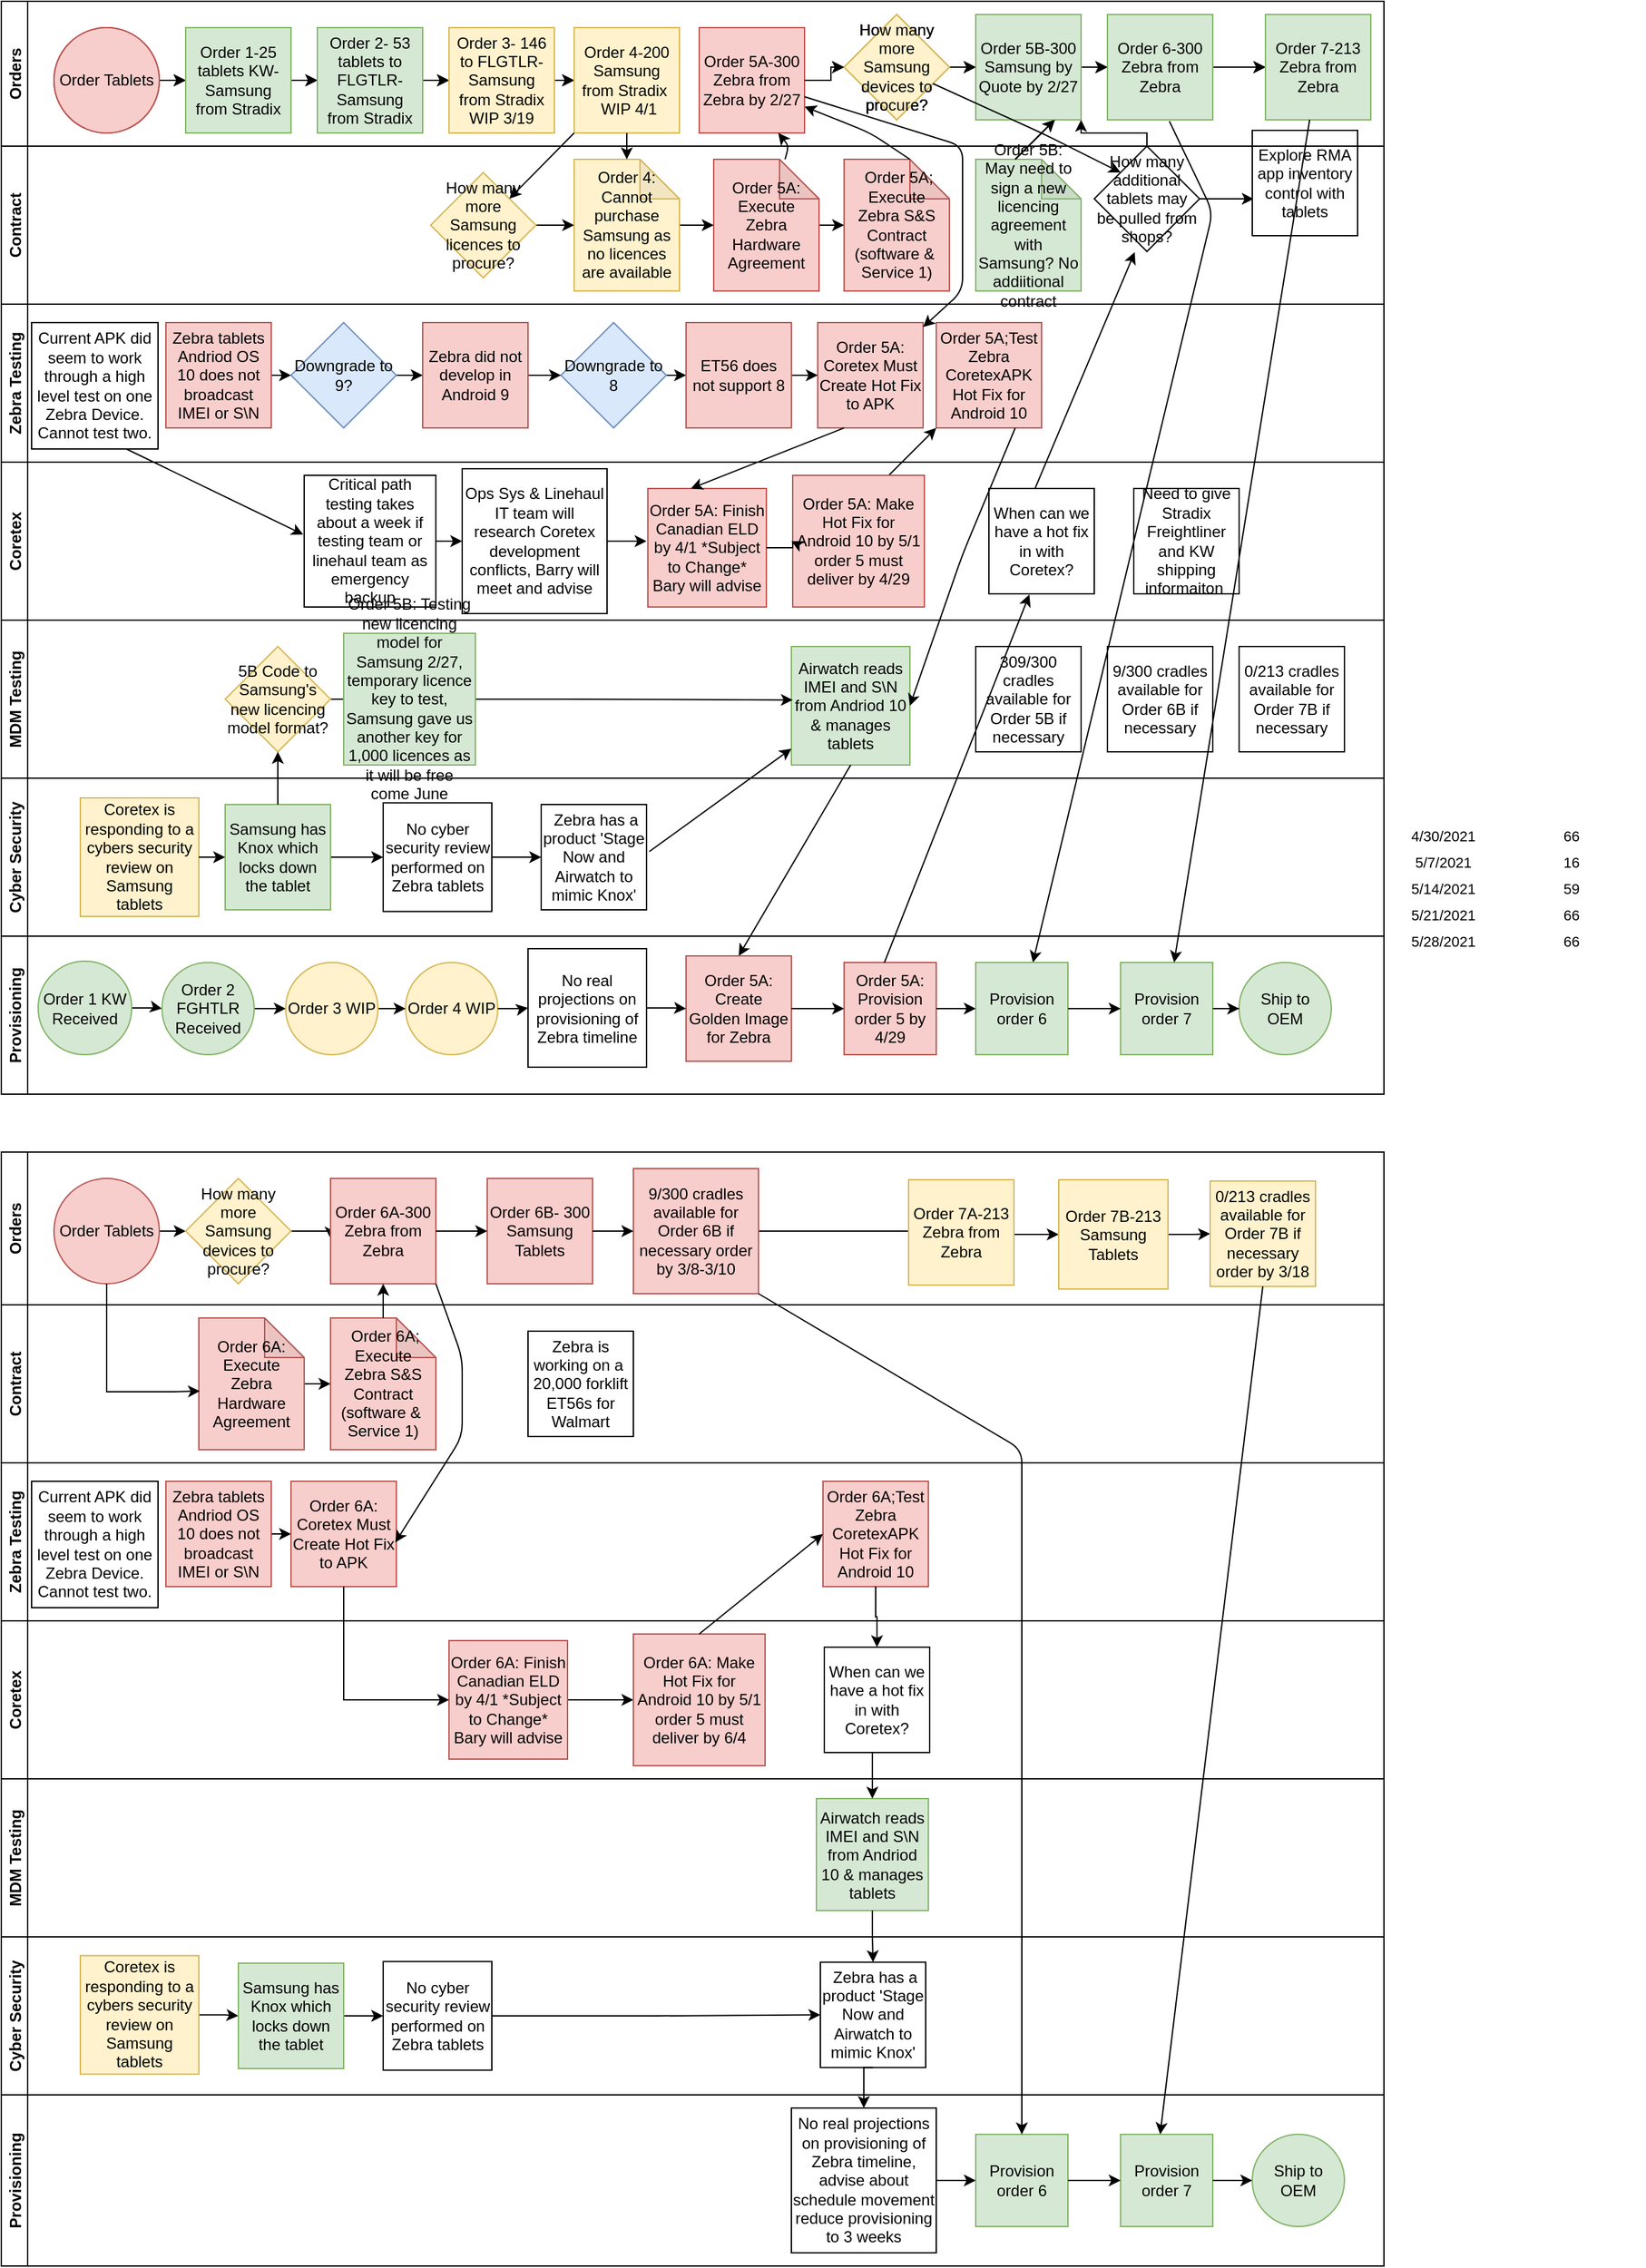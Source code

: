 <mxfile version="14.4.3" type="github">
  <diagram id="prtHgNgQTEPvFCAcTncT" name="Page-1">
    <mxGraphModel dx="1185" dy="1462" grid="1" gridSize="10" guides="1" tooltips="1" connect="1" arrows="1" fold="1" page="1" pageScale="1" pageWidth="1169" pageHeight="827" math="0" shadow="0">
      <root>
        <object label="" id="0">
          <mxCell />
        </object>
        <mxCell id="1" parent="0" />
        <mxCell id="XOxbf55b8lKNXetok6DY-13" value="Orders" style="swimlane;startSize=20;horizontal=0;" parent="1" vertex="1">
          <mxGeometry x="80" y="-810" width="1050" height="110" as="geometry" />
        </mxCell>
        <mxCell id="XOxbf55b8lKNXetok6DY-53" style="edgeStyle=orthogonalEdgeStyle;rounded=0;orthogonalLoop=1;jettySize=auto;html=1;entryX=0;entryY=0.5;entryDx=0;entryDy=0;" parent="XOxbf55b8lKNXetok6DY-13" source="XOxbf55b8lKNXetok6DY-18" target="XOxbf55b8lKNXetok6DY-19" edge="1">
          <mxGeometry relative="1" as="geometry" />
        </mxCell>
        <mxCell id="XOxbf55b8lKNXetok6DY-18" value="Order Tablets" style="ellipse;whiteSpace=wrap;html=1;aspect=fixed;fillColor=#f8cecc;strokeColor=#b85450;" parent="XOxbf55b8lKNXetok6DY-13" vertex="1">
          <mxGeometry x="40" y="20" width="80" height="80" as="geometry" />
        </mxCell>
        <mxCell id="XOxbf55b8lKNXetok6DY-54" style="edgeStyle=orthogonalEdgeStyle;rounded=0;orthogonalLoop=1;jettySize=auto;html=1;exitX=1;exitY=0.5;exitDx=0;exitDy=0;entryX=0;entryY=0.5;entryDx=0;entryDy=0;" parent="XOxbf55b8lKNXetok6DY-13" source="XOxbf55b8lKNXetok6DY-19" target="XOxbf55b8lKNXetok6DY-20" edge="1">
          <mxGeometry relative="1" as="geometry" />
        </mxCell>
        <mxCell id="XOxbf55b8lKNXetok6DY-19" value="Order 1-25 tablets KW-Samsung from Stradix" style="whiteSpace=wrap;html=1;aspect=fixed;fillColor=#d5e8d4;strokeColor=#82b366;" parent="XOxbf55b8lKNXetok6DY-13" vertex="1">
          <mxGeometry x="140" y="20" width="80" height="80" as="geometry" />
        </mxCell>
        <mxCell id="XOxbf55b8lKNXetok6DY-55" style="edgeStyle=orthogonalEdgeStyle;rounded=0;orthogonalLoop=1;jettySize=auto;html=1;exitX=1;exitY=0.5;exitDx=0;exitDy=0;entryX=0;entryY=0.5;entryDx=0;entryDy=0;" parent="XOxbf55b8lKNXetok6DY-13" source="XOxbf55b8lKNXetok6DY-20" target="XOxbf55b8lKNXetok6DY-21" edge="1">
          <mxGeometry relative="1" as="geometry" />
        </mxCell>
        <mxCell id="XOxbf55b8lKNXetok6DY-20" value="Order 2- 53 tablets to FLGTLR-Samsung from Stradix" style="whiteSpace=wrap;html=1;aspect=fixed;fillColor=#d5e8d4;strokeColor=#82b366;" parent="XOxbf55b8lKNXetok6DY-13" vertex="1">
          <mxGeometry x="240" y="20" width="80" height="80" as="geometry" />
        </mxCell>
        <mxCell id="XOxbf55b8lKNXetok6DY-56" style="edgeStyle=orthogonalEdgeStyle;rounded=0;orthogonalLoop=1;jettySize=auto;html=1;exitX=1;exitY=0.5;exitDx=0;exitDy=0;entryX=0;entryY=0.5;entryDx=0;entryDy=0;" parent="XOxbf55b8lKNXetok6DY-13" source="XOxbf55b8lKNXetok6DY-21" target="XOxbf55b8lKNXetok6DY-22" edge="1">
          <mxGeometry relative="1" as="geometry" />
        </mxCell>
        <mxCell id="XOxbf55b8lKNXetok6DY-21" value="Order 3- 146 to FLGTLR-Samsung from Stradix WIP 3/19" style="whiteSpace=wrap;html=1;aspect=fixed;fillColor=#fff2cc;strokeColor=#d6b656;" parent="XOxbf55b8lKNXetok6DY-13" vertex="1">
          <mxGeometry x="340" y="20" width="80" height="80" as="geometry" />
        </mxCell>
        <mxCell id="XOxbf55b8lKNXetok6DY-22" value="Order 4-200 Samsung from Stradix&amp;nbsp;&lt;br&gt;&amp;nbsp;WIP 4/1" style="whiteSpace=wrap;html=1;aspect=fixed;fillColor=#fff2cc;strokeColor=#d6b656;" parent="XOxbf55b8lKNXetok6DY-13" vertex="1">
          <mxGeometry x="435" y="20" width="80" height="80" as="geometry" />
        </mxCell>
        <mxCell id="XOxbf55b8lKNXetok6DY-23" value="Order 5A-300 Zebra from Zebra by 2/27" style="whiteSpace=wrap;html=1;aspect=fixed;fillColor=#f8cecc;strokeColor=#b85450;" parent="XOxbf55b8lKNXetok6DY-13" vertex="1">
          <mxGeometry x="530" y="20" width="80" height="80" as="geometry" />
        </mxCell>
        <mxCell id="XOxbf55b8lKNXetok6DY-84" style="edgeStyle=orthogonalEdgeStyle;rounded=0;orthogonalLoop=1;jettySize=auto;html=1;entryX=0;entryY=0.5;entryDx=0;entryDy=0;" parent="XOxbf55b8lKNXetok6DY-13" source="XOxbf55b8lKNXetok6DY-24" target="XOxbf55b8lKNXetok6DY-25" edge="1">
          <mxGeometry relative="1" as="geometry" />
        </mxCell>
        <mxCell id="XOxbf55b8lKNXetok6DY-24" value="Order 6-300 Zebra from Zebra" style="whiteSpace=wrap;html=1;aspect=fixed;fillColor=#d5e8d4;strokeColor=#82b366;" parent="XOxbf55b8lKNXetok6DY-13" vertex="1">
          <mxGeometry x="840" y="10" width="80" height="80" as="geometry" />
        </mxCell>
        <mxCell id="XOxbf55b8lKNXetok6DY-25" value="Order 7-213 Zebra from Zebra" style="whiteSpace=wrap;html=1;aspect=fixed;fillColor=#d5e8d4;strokeColor=#82b366;" parent="XOxbf55b8lKNXetok6DY-13" vertex="1">
          <mxGeometry x="960" y="10" width="80" height="80" as="geometry" />
        </mxCell>
        <mxCell id="A7MQ0ffrwgBu7bjcszJp-44" style="edgeStyle=orthogonalEdgeStyle;rounded=0;orthogonalLoop=1;jettySize=auto;html=1;exitX=1;exitY=0.5;exitDx=0;exitDy=0;entryX=0;entryY=0.5;entryDx=0;entryDy=0;" parent="XOxbf55b8lKNXetok6DY-13" source="A7MQ0ffrwgBu7bjcszJp-36" target="XOxbf55b8lKNXetok6DY-24" edge="1">
          <mxGeometry relative="1" as="geometry" />
        </mxCell>
        <mxCell id="A7MQ0ffrwgBu7bjcszJp-36" value="Order 5B-300 Samsung by Quote by 2/27" style="whiteSpace=wrap;html=1;aspect=fixed;fillColor=#d5e8d4;strokeColor=#82b366;" parent="XOxbf55b8lKNXetok6DY-13" vertex="1">
          <mxGeometry x="740" y="10" width="80" height="80" as="geometry" />
        </mxCell>
        <mxCell id="A7MQ0ffrwgBu7bjcszJp-47" style="edgeStyle=orthogonalEdgeStyle;rounded=0;orthogonalLoop=1;jettySize=auto;html=1;exitX=1;exitY=0.5;exitDx=0;exitDy=0;entryX=0;entryY=0.5;entryDx=0;entryDy=0;" parent="XOxbf55b8lKNXetok6DY-13" source="A7MQ0ffrwgBu7bjcszJp-45" target="A7MQ0ffrwgBu7bjcszJp-36" edge="1">
          <mxGeometry relative="1" as="geometry" />
        </mxCell>
        <mxCell id="A7MQ0ffrwgBu7bjcszJp-45" value="&lt;span&gt;How many more Samsung devices to procure?&lt;/span&gt;" style="rhombus;whiteSpace=wrap;html=1;fillColor=#fff2cc;strokeColor=#d6b656;" parent="XOxbf55b8lKNXetok6DY-13" vertex="1">
          <mxGeometry x="640" y="10" width="80" height="80" as="geometry" />
        </mxCell>
        <mxCell id="A7MQ0ffrwgBu7bjcszJp-46" style="edgeStyle=orthogonalEdgeStyle;rounded=0;orthogonalLoop=1;jettySize=auto;html=1;entryX=0;entryY=0.5;entryDx=0;entryDy=0;" parent="XOxbf55b8lKNXetok6DY-13" source="XOxbf55b8lKNXetok6DY-23" target="A7MQ0ffrwgBu7bjcszJp-45" edge="1">
          <mxGeometry relative="1" as="geometry">
            <mxPoint x="705" y="-750" as="sourcePoint" />
            <mxPoint x="818.32" y="-765.48" as="targetPoint" />
          </mxGeometry>
        </mxCell>
        <mxCell id="DuRdurXmBzNBN-OfUdLP-6" value="" style="endArrow=classic;html=1;" parent="XOxbf55b8lKNXetok6DY-13" edge="1">
          <mxGeometry width="50" height="50" relative="1" as="geometry">
            <mxPoint x="770" y="120" as="sourcePoint" />
            <mxPoint x="800" y="90" as="targetPoint" />
          </mxGeometry>
        </mxCell>
        <mxCell id="XOxbf55b8lKNXetok6DY-15" value="Zebra Testing" style="swimlane;startSize=20;horizontal=0;" parent="1" vertex="1">
          <mxGeometry x="80" y="-580" width="1050" height="120" as="geometry">
            <mxRectangle x="39" y="210" width="30" height="100" as="alternateBounds" />
          </mxGeometry>
        </mxCell>
        <mxCell id="XOxbf55b8lKNXetok6DY-65" style="edgeStyle=orthogonalEdgeStyle;rounded=0;orthogonalLoop=1;jettySize=auto;html=1;exitX=1;exitY=0.5;exitDx=0;exitDy=0;entryX=0;entryY=0.5;entryDx=0;entryDy=0;" parent="XOxbf55b8lKNXetok6DY-15" source="XOxbf55b8lKNXetok6DY-27" target="XOxbf55b8lKNXetok6DY-28" edge="1">
          <mxGeometry relative="1" as="geometry" />
        </mxCell>
        <mxCell id="XOxbf55b8lKNXetok6DY-27" value="Zebra tablets Andriod OS 10 does not broadcast IMEI or S\N" style="whiteSpace=wrap;html=1;aspect=fixed;rounded=0;fillColor=#f8cecc;strokeColor=#b85450;" parent="XOxbf55b8lKNXetok6DY-15" vertex="1">
          <mxGeometry x="125" y="14" width="80" height="80" as="geometry" />
        </mxCell>
        <mxCell id="XOxbf55b8lKNXetok6DY-66" style="edgeStyle=orthogonalEdgeStyle;rounded=0;orthogonalLoop=1;jettySize=auto;html=1;entryX=0;entryY=0.5;entryDx=0;entryDy=0;" parent="XOxbf55b8lKNXetok6DY-15" source="XOxbf55b8lKNXetok6DY-28" target="XOxbf55b8lKNXetok6DY-30" edge="1">
          <mxGeometry relative="1" as="geometry" />
        </mxCell>
        <mxCell id="XOxbf55b8lKNXetok6DY-28" value="Downgrade to 9?" style="rhombus;whiteSpace=wrap;html=1;rounded=0;fillColor=#dae8fc;strokeColor=#6c8ebf;" parent="XOxbf55b8lKNXetok6DY-15" vertex="1">
          <mxGeometry x="220" y="14" width="80" height="80" as="geometry" />
        </mxCell>
        <mxCell id="XOxbf55b8lKNXetok6DY-68" style="edgeStyle=orthogonalEdgeStyle;rounded=0;orthogonalLoop=1;jettySize=auto;html=1;exitX=1;exitY=0.5;exitDx=0;exitDy=0;" parent="XOxbf55b8lKNXetok6DY-15" source="XOxbf55b8lKNXetok6DY-29" target="XOxbf55b8lKNXetok6DY-31" edge="1">
          <mxGeometry relative="1" as="geometry" />
        </mxCell>
        <mxCell id="XOxbf55b8lKNXetok6DY-29" value="Downgrade to 8" style="rhombus;whiteSpace=wrap;html=1;rounded=0;fillColor=#dae8fc;strokeColor=#6c8ebf;" parent="XOxbf55b8lKNXetok6DY-15" vertex="1">
          <mxGeometry x="425" y="14" width="80" height="80" as="geometry" />
        </mxCell>
        <mxCell id="XOxbf55b8lKNXetok6DY-67" style="edgeStyle=orthogonalEdgeStyle;rounded=0;orthogonalLoop=1;jettySize=auto;html=1;exitX=1;exitY=0.5;exitDx=0;exitDy=0;entryX=0;entryY=0.5;entryDx=0;entryDy=0;" parent="XOxbf55b8lKNXetok6DY-15" source="XOxbf55b8lKNXetok6DY-30" target="XOxbf55b8lKNXetok6DY-29" edge="1">
          <mxGeometry relative="1" as="geometry" />
        </mxCell>
        <mxCell id="XOxbf55b8lKNXetok6DY-30" value="Zebra did not develop in Android 9" style="whiteSpace=wrap;html=1;aspect=fixed;rounded=0;fillColor=#f8cecc;strokeColor=#b85450;" parent="XOxbf55b8lKNXetok6DY-15" vertex="1">
          <mxGeometry x="320" y="14" width="80" height="80" as="geometry" />
        </mxCell>
        <mxCell id="XOxbf55b8lKNXetok6DY-69" style="edgeStyle=orthogonalEdgeStyle;rounded=0;orthogonalLoop=1;jettySize=auto;html=1;entryX=0;entryY=0.5;entryDx=0;entryDy=0;" parent="XOxbf55b8lKNXetok6DY-15" source="XOxbf55b8lKNXetok6DY-31" target="XOxbf55b8lKNXetok6DY-42" edge="1">
          <mxGeometry relative="1" as="geometry" />
        </mxCell>
        <mxCell id="XOxbf55b8lKNXetok6DY-31" value="ET56 does not support 8" style="whiteSpace=wrap;html=1;aspect=fixed;rounded=0;fillColor=#f8cecc;strokeColor=#b85450;" parent="XOxbf55b8lKNXetok6DY-15" vertex="1">
          <mxGeometry x="520" y="14" width="80" height="80" as="geometry" />
        </mxCell>
        <mxCell id="XOxbf55b8lKNXetok6DY-42" value="Order 5A: Coretex Must Create Hot Fix to APK" style="whiteSpace=wrap;html=1;aspect=fixed;rounded=0;fillColor=#f8cecc;strokeColor=#b85450;" parent="XOxbf55b8lKNXetok6DY-15" vertex="1">
          <mxGeometry x="620" y="14" width="80" height="80" as="geometry" />
        </mxCell>
        <mxCell id="XOxbf55b8lKNXetok6DY-44" value="Order 5A;Test Zebra CoretexAPK Hot Fix for Android 10" style="whiteSpace=wrap;html=1;aspect=fixed;rounded=0;fillColor=#f8cecc;strokeColor=#b85450;" parent="XOxbf55b8lKNXetok6DY-15" vertex="1">
          <mxGeometry x="710" y="14" width="80" height="80" as="geometry" />
        </mxCell>
        <mxCell id="XOxbf55b8lKNXetok6DY-72" value="" style="endArrow=classic;html=1;" parent="XOxbf55b8lKNXetok6DY-15" edge="1">
          <mxGeometry width="50" height="50" relative="1" as="geometry">
            <mxPoint x="660" y="144" as="sourcePoint" />
            <mxPoint x="710" y="94" as="targetPoint" />
          </mxGeometry>
        </mxCell>
        <mxCell id="A7MQ0ffrwgBu7bjcszJp-31" value="Current APK did seem to work through a high level test on one Zebra Device. Cannot test two." style="whiteSpace=wrap;html=1;aspect=fixed;" parent="XOxbf55b8lKNXetok6DY-15" vertex="1">
          <mxGeometry x="23" y="14" width="96" height="96" as="geometry" />
        </mxCell>
        <mxCell id="XOxbf55b8lKNXetok6DY-14" value="Contract" style="swimlane;startSize=20;horizontal=0;rounded=0;" parent="1" vertex="1">
          <mxGeometry x="80" y="-700" width="1050" height="120" as="geometry" />
        </mxCell>
        <mxCell id="A7MQ0ffrwgBu7bjcszJp-10" style="edgeStyle=orthogonalEdgeStyle;rounded=0;orthogonalLoop=1;jettySize=auto;html=1;entryX=0;entryY=0.5;entryDx=0;entryDy=0;entryPerimeter=0;" parent="XOxbf55b8lKNXetok6DY-14" source="XOxbf55b8lKNXetok6DY-26" target="A7MQ0ffrwgBu7bjcszJp-8" edge="1">
          <mxGeometry relative="1" as="geometry" />
        </mxCell>
        <mxCell id="XOxbf55b8lKNXetok6DY-26" value="Order 5A: Execute Zebra Hardware Agreement" style="shape=note;whiteSpace=wrap;html=1;backgroundOutline=1;darkOpacity=0.05;rounded=0;fillColor=#f8cecc;strokeColor=#b85450;" parent="XOxbf55b8lKNXetok6DY-14" vertex="1">
          <mxGeometry x="541" y="10" width="80" height="100" as="geometry" />
        </mxCell>
        <mxCell id="XOxbf55b8lKNXetok6DY-58" style="edgeStyle=orthogonalEdgeStyle;rounded=0;orthogonalLoop=1;jettySize=auto;html=1;entryX=0;entryY=0.5;entryDx=0;entryDy=0;entryPerimeter=0;" parent="XOxbf55b8lKNXetok6DY-14" source="XOxbf55b8lKNXetok6DY-32" target="XOxbf55b8lKNXetok6DY-26" edge="1">
          <mxGeometry relative="1" as="geometry" />
        </mxCell>
        <mxCell id="XOxbf55b8lKNXetok6DY-32" value="Order 4: Cannot purchase Samsung as no licences are available" style="shape=note;whiteSpace=wrap;html=1;backgroundOutline=1;darkOpacity=0.05;rounded=0;fillColor=#fff2cc;strokeColor=#d6b656;" parent="XOxbf55b8lKNXetok6DY-14" vertex="1">
          <mxGeometry x="435" y="10" width="80" height="100" as="geometry" />
        </mxCell>
        <mxCell id="A7MQ0ffrwgBu7bjcszJp-8" value="&amp;nbsp;Order 5A; Execute Zebra S&amp;amp;S Contract (software &amp;amp;&amp;nbsp; Service 1)" style="shape=note;whiteSpace=wrap;html=1;backgroundOutline=1;darkOpacity=0.05;rounded=0;fillColor=#f8cecc;strokeColor=#b85450;" parent="XOxbf55b8lKNXetok6DY-14" vertex="1">
          <mxGeometry x="640" y="10" width="80" height="100" as="geometry" />
        </mxCell>
        <mxCell id="A7MQ0ffrwgBu7bjcszJp-11" value="" style="endArrow=classic;html=1;entryX=1;entryY=0.75;entryDx=0;entryDy=0;" parent="XOxbf55b8lKNXetok6DY-14" target="XOxbf55b8lKNXetok6DY-23" edge="1">
          <mxGeometry width="50" height="50" relative="1" as="geometry">
            <mxPoint x="690" y="10" as="sourcePoint" />
            <mxPoint x="740" y="-40" as="targetPoint" />
            <Array as="points">
              <mxPoint x="660" y="-10" />
            </Array>
          </mxGeometry>
        </mxCell>
        <mxCell id="A7MQ0ffrwgBu7bjcszJp-43" style="edgeStyle=orthogonalEdgeStyle;rounded=0;orthogonalLoop=1;jettySize=auto;html=1;" parent="XOxbf55b8lKNXetok6DY-14" source="A7MQ0ffrwgBu7bjcszJp-41" edge="1">
          <mxGeometry relative="1" as="geometry">
            <mxPoint x="435" y="60" as="targetPoint" />
          </mxGeometry>
        </mxCell>
        <mxCell id="A7MQ0ffrwgBu7bjcszJp-41" value="&lt;span&gt;How many more Samsung licences to procure?&lt;/span&gt;" style="rhombus;whiteSpace=wrap;html=1;fillColor=#fff2cc;strokeColor=#d6b656;" parent="XOxbf55b8lKNXetok6DY-14" vertex="1">
          <mxGeometry x="326" y="20" width="80" height="80" as="geometry" />
        </mxCell>
        <mxCell id="DuRdurXmBzNBN-OfUdLP-7" style="edgeStyle=orthogonalEdgeStyle;rounded=0;orthogonalLoop=1;jettySize=auto;html=1;exitX=1;exitY=0.5;exitDx=0;exitDy=0;entryX=0.014;entryY=0.651;entryDx=0;entryDy=0;entryPerimeter=0;" parent="XOxbf55b8lKNXetok6DY-14" source="A7MQ0ffrwgBu7bjcszJp-54" target="A7MQ0ffrwgBu7bjcszJp-35" edge="1">
          <mxGeometry relative="1" as="geometry" />
        </mxCell>
        <mxCell id="A7MQ0ffrwgBu7bjcszJp-54" value="How many additional tablets may be pulled from shops?" style="rhombus;whiteSpace=wrap;html=1;" parent="XOxbf55b8lKNXetok6DY-14" vertex="1">
          <mxGeometry x="830" width="80" height="80" as="geometry" />
        </mxCell>
        <mxCell id="DuRdurXmBzNBN-OfUdLP-5" value="Order 5B: May need to sign a new licencing agreement with Samsung? No addiitional contract" style="shape=note;whiteSpace=wrap;html=1;backgroundOutline=1;darkOpacity=0.05;rounded=0;fillColor=#d5e8d4;strokeColor=#82b366;" parent="XOxbf55b8lKNXetok6DY-14" vertex="1">
          <mxGeometry x="740" y="10" width="80" height="100" as="geometry" />
        </mxCell>
        <mxCell id="A7MQ0ffrwgBu7bjcszJp-35" value="Explore RMA app inventory control with tablets" style="whiteSpace=wrap;html=1;aspect=fixed;" parent="XOxbf55b8lKNXetok6DY-14" vertex="1">
          <mxGeometry x="950" y="-12" width="80" height="80" as="geometry" />
        </mxCell>
        <mxCell id="QLuJOisWf_Dk4FO7MzMP-9" value="Orders" style="swimlane;startSize=20;horizontal=0;" vertex="1" parent="XOxbf55b8lKNXetok6DY-14">
          <mxGeometry y="-110" width="1050" height="110" as="geometry" />
        </mxCell>
        <mxCell id="QLuJOisWf_Dk4FO7MzMP-10" style="edgeStyle=orthogonalEdgeStyle;rounded=0;orthogonalLoop=1;jettySize=auto;html=1;entryX=0;entryY=0.5;entryDx=0;entryDy=0;" edge="1" parent="QLuJOisWf_Dk4FO7MzMP-9" source="QLuJOisWf_Dk4FO7MzMP-11" target="QLuJOisWf_Dk4FO7MzMP-13">
          <mxGeometry relative="1" as="geometry" />
        </mxCell>
        <mxCell id="QLuJOisWf_Dk4FO7MzMP-11" value="Order Tablets" style="ellipse;whiteSpace=wrap;html=1;aspect=fixed;fillColor=#f8cecc;strokeColor=#b85450;" vertex="1" parent="QLuJOisWf_Dk4FO7MzMP-9">
          <mxGeometry x="40" y="20" width="80" height="80" as="geometry" />
        </mxCell>
        <mxCell id="QLuJOisWf_Dk4FO7MzMP-12" style="edgeStyle=orthogonalEdgeStyle;rounded=0;orthogonalLoop=1;jettySize=auto;html=1;exitX=1;exitY=0.5;exitDx=0;exitDy=0;entryX=0;entryY=0.5;entryDx=0;entryDy=0;" edge="1" parent="QLuJOisWf_Dk4FO7MzMP-9" source="QLuJOisWf_Dk4FO7MzMP-13" target="QLuJOisWf_Dk4FO7MzMP-15">
          <mxGeometry relative="1" as="geometry" />
        </mxCell>
        <mxCell id="QLuJOisWf_Dk4FO7MzMP-13" value="Order 1-25 tablets KW-Samsung from Stradix" style="whiteSpace=wrap;html=1;aspect=fixed;fillColor=#d5e8d4;strokeColor=#82b366;" vertex="1" parent="QLuJOisWf_Dk4FO7MzMP-9">
          <mxGeometry x="140" y="20" width="80" height="80" as="geometry" />
        </mxCell>
        <mxCell id="QLuJOisWf_Dk4FO7MzMP-14" style="edgeStyle=orthogonalEdgeStyle;rounded=0;orthogonalLoop=1;jettySize=auto;html=1;exitX=1;exitY=0.5;exitDx=0;exitDy=0;entryX=0;entryY=0.5;entryDx=0;entryDy=0;" edge="1" parent="QLuJOisWf_Dk4FO7MzMP-9" source="QLuJOisWf_Dk4FO7MzMP-15" target="QLuJOisWf_Dk4FO7MzMP-17">
          <mxGeometry relative="1" as="geometry" />
        </mxCell>
        <mxCell id="QLuJOisWf_Dk4FO7MzMP-15" value="Order 2- 53 tablets to FLGTLR-Samsung from Stradix" style="whiteSpace=wrap;html=1;aspect=fixed;fillColor=#d5e8d4;strokeColor=#82b366;" vertex="1" parent="QLuJOisWf_Dk4FO7MzMP-9">
          <mxGeometry x="240" y="20" width="80" height="80" as="geometry" />
        </mxCell>
        <mxCell id="QLuJOisWf_Dk4FO7MzMP-16" style="edgeStyle=orthogonalEdgeStyle;rounded=0;orthogonalLoop=1;jettySize=auto;html=1;exitX=1;exitY=0.5;exitDx=0;exitDy=0;entryX=0;entryY=0.5;entryDx=0;entryDy=0;" edge="1" parent="QLuJOisWf_Dk4FO7MzMP-9" source="QLuJOisWf_Dk4FO7MzMP-17" target="QLuJOisWf_Dk4FO7MzMP-18">
          <mxGeometry relative="1" as="geometry" />
        </mxCell>
        <mxCell id="QLuJOisWf_Dk4FO7MzMP-17" value="Order 3- 146 to FLGTLR-Samsung from Stradix WIP 3/19" style="whiteSpace=wrap;html=1;aspect=fixed;fillColor=#fff2cc;strokeColor=#d6b656;" vertex="1" parent="QLuJOisWf_Dk4FO7MzMP-9">
          <mxGeometry x="340" y="20" width="80" height="80" as="geometry" />
        </mxCell>
        <mxCell id="QLuJOisWf_Dk4FO7MzMP-18" value="Order 4-200 Samsung from Stradix&amp;nbsp;&lt;br&gt;&amp;nbsp;WIP 4/1" style="whiteSpace=wrap;html=1;aspect=fixed;fillColor=#fff2cc;strokeColor=#d6b656;" vertex="1" parent="QLuJOisWf_Dk4FO7MzMP-9">
          <mxGeometry x="435" y="20" width="80" height="80" as="geometry" />
        </mxCell>
        <mxCell id="QLuJOisWf_Dk4FO7MzMP-19" value="Order 5A-300 Zebra from Zebra by 2/27" style="whiteSpace=wrap;html=1;aspect=fixed;fillColor=#f8cecc;strokeColor=#b85450;" vertex="1" parent="QLuJOisWf_Dk4FO7MzMP-9">
          <mxGeometry x="530" y="20" width="80" height="80" as="geometry" />
        </mxCell>
        <mxCell id="QLuJOisWf_Dk4FO7MzMP-20" style="edgeStyle=orthogonalEdgeStyle;rounded=0;orthogonalLoop=1;jettySize=auto;html=1;entryX=0;entryY=0.5;entryDx=0;entryDy=0;" edge="1" parent="QLuJOisWf_Dk4FO7MzMP-9" source="QLuJOisWf_Dk4FO7MzMP-21" target="QLuJOisWf_Dk4FO7MzMP-22">
          <mxGeometry relative="1" as="geometry" />
        </mxCell>
        <mxCell id="QLuJOisWf_Dk4FO7MzMP-21" value="Order 6-300 Zebra from Zebra" style="whiteSpace=wrap;html=1;aspect=fixed;fillColor=#d5e8d4;strokeColor=#82b366;" vertex="1" parent="QLuJOisWf_Dk4FO7MzMP-9">
          <mxGeometry x="840" y="10" width="80" height="80" as="geometry" />
        </mxCell>
        <mxCell id="QLuJOisWf_Dk4FO7MzMP-22" value="Order 7-213 Zebra from Zebra" style="whiteSpace=wrap;html=1;aspect=fixed;fillColor=#d5e8d4;strokeColor=#82b366;" vertex="1" parent="QLuJOisWf_Dk4FO7MzMP-9">
          <mxGeometry x="960" y="10" width="80" height="80" as="geometry" />
        </mxCell>
        <mxCell id="QLuJOisWf_Dk4FO7MzMP-23" style="edgeStyle=orthogonalEdgeStyle;rounded=0;orthogonalLoop=1;jettySize=auto;html=1;exitX=1;exitY=0.5;exitDx=0;exitDy=0;entryX=0;entryY=0.5;entryDx=0;entryDy=0;" edge="1" parent="QLuJOisWf_Dk4FO7MzMP-9" source="QLuJOisWf_Dk4FO7MzMP-24" target="QLuJOisWf_Dk4FO7MzMP-21">
          <mxGeometry relative="1" as="geometry" />
        </mxCell>
        <mxCell id="QLuJOisWf_Dk4FO7MzMP-24" value="Order 5B-300 Samsung by Quote by 2/27" style="whiteSpace=wrap;html=1;aspect=fixed;fillColor=#d5e8d4;strokeColor=#82b366;" vertex="1" parent="QLuJOisWf_Dk4FO7MzMP-9">
          <mxGeometry x="740" y="10" width="80" height="80" as="geometry" />
        </mxCell>
        <mxCell id="QLuJOisWf_Dk4FO7MzMP-25" style="edgeStyle=orthogonalEdgeStyle;rounded=0;orthogonalLoop=1;jettySize=auto;html=1;exitX=1;exitY=0.5;exitDx=0;exitDy=0;entryX=0;entryY=0.5;entryDx=0;entryDy=0;" edge="1" parent="QLuJOisWf_Dk4FO7MzMP-9" source="QLuJOisWf_Dk4FO7MzMP-26" target="QLuJOisWf_Dk4FO7MzMP-24">
          <mxGeometry relative="1" as="geometry" />
        </mxCell>
        <mxCell id="QLuJOisWf_Dk4FO7MzMP-26" value="&lt;span&gt;How many more Samsung devices to procure?&lt;/span&gt;" style="rhombus;whiteSpace=wrap;html=1;fillColor=#fff2cc;strokeColor=#d6b656;" vertex="1" parent="QLuJOisWf_Dk4FO7MzMP-9">
          <mxGeometry x="640" y="10" width="80" height="80" as="geometry" />
        </mxCell>
        <mxCell id="QLuJOisWf_Dk4FO7MzMP-27" style="edgeStyle=orthogonalEdgeStyle;rounded=0;orthogonalLoop=1;jettySize=auto;html=1;entryX=0;entryY=0.5;entryDx=0;entryDy=0;" edge="1" parent="QLuJOisWf_Dk4FO7MzMP-9" source="QLuJOisWf_Dk4FO7MzMP-19" target="QLuJOisWf_Dk4FO7MzMP-26">
          <mxGeometry relative="1" as="geometry">
            <mxPoint x="705" y="-750" as="sourcePoint" />
            <mxPoint x="818.32" y="-765.48" as="targetPoint" />
          </mxGeometry>
        </mxCell>
        <mxCell id="QLuJOisWf_Dk4FO7MzMP-28" value="" style="endArrow=classic;html=1;" edge="1" parent="QLuJOisWf_Dk4FO7MzMP-9">
          <mxGeometry width="50" height="50" relative="1" as="geometry">
            <mxPoint x="770" y="120" as="sourcePoint" />
            <mxPoint x="800" y="90" as="targetPoint" />
          </mxGeometry>
        </mxCell>
        <mxCell id="QLuJOisWf_Dk4FO7MzMP-29" value="Orders" style="swimlane;startSize=20;horizontal=0;" vertex="1" parent="XOxbf55b8lKNXetok6DY-14">
          <mxGeometry y="-110" width="1050" height="110" as="geometry" />
        </mxCell>
        <mxCell id="QLuJOisWf_Dk4FO7MzMP-30" style="edgeStyle=orthogonalEdgeStyle;rounded=0;orthogonalLoop=1;jettySize=auto;html=1;entryX=0;entryY=0.5;entryDx=0;entryDy=0;" edge="1" parent="QLuJOisWf_Dk4FO7MzMP-29" source="QLuJOisWf_Dk4FO7MzMP-31" target="QLuJOisWf_Dk4FO7MzMP-33">
          <mxGeometry relative="1" as="geometry" />
        </mxCell>
        <mxCell id="QLuJOisWf_Dk4FO7MzMP-31" value="Order Tablets" style="ellipse;whiteSpace=wrap;html=1;aspect=fixed;fillColor=#f8cecc;strokeColor=#b85450;" vertex="1" parent="QLuJOisWf_Dk4FO7MzMP-29">
          <mxGeometry x="40" y="20" width="80" height="80" as="geometry" />
        </mxCell>
        <mxCell id="QLuJOisWf_Dk4FO7MzMP-32" style="edgeStyle=orthogonalEdgeStyle;rounded=0;orthogonalLoop=1;jettySize=auto;html=1;exitX=1;exitY=0.5;exitDx=0;exitDy=0;entryX=0;entryY=0.5;entryDx=0;entryDy=0;" edge="1" parent="QLuJOisWf_Dk4FO7MzMP-29" source="QLuJOisWf_Dk4FO7MzMP-33" target="QLuJOisWf_Dk4FO7MzMP-35">
          <mxGeometry relative="1" as="geometry" />
        </mxCell>
        <mxCell id="QLuJOisWf_Dk4FO7MzMP-33" value="Order 1-25 tablets KW-Samsung from Stradix" style="whiteSpace=wrap;html=1;aspect=fixed;fillColor=#d5e8d4;strokeColor=#82b366;" vertex="1" parent="QLuJOisWf_Dk4FO7MzMP-29">
          <mxGeometry x="140" y="20" width="80" height="80" as="geometry" />
        </mxCell>
        <mxCell id="QLuJOisWf_Dk4FO7MzMP-34" style="edgeStyle=orthogonalEdgeStyle;rounded=0;orthogonalLoop=1;jettySize=auto;html=1;exitX=1;exitY=0.5;exitDx=0;exitDy=0;entryX=0;entryY=0.5;entryDx=0;entryDy=0;" edge="1" parent="QLuJOisWf_Dk4FO7MzMP-29" source="QLuJOisWf_Dk4FO7MzMP-35" target="QLuJOisWf_Dk4FO7MzMP-37">
          <mxGeometry relative="1" as="geometry" />
        </mxCell>
        <mxCell id="QLuJOisWf_Dk4FO7MzMP-35" value="Order 2- 53 tablets to FLGTLR-Samsung from Stradix" style="whiteSpace=wrap;html=1;aspect=fixed;fillColor=#d5e8d4;strokeColor=#82b366;" vertex="1" parent="QLuJOisWf_Dk4FO7MzMP-29">
          <mxGeometry x="240" y="20" width="80" height="80" as="geometry" />
        </mxCell>
        <mxCell id="QLuJOisWf_Dk4FO7MzMP-36" style="edgeStyle=orthogonalEdgeStyle;rounded=0;orthogonalLoop=1;jettySize=auto;html=1;exitX=1;exitY=0.5;exitDx=0;exitDy=0;entryX=0;entryY=0.5;entryDx=0;entryDy=0;" edge="1" parent="QLuJOisWf_Dk4FO7MzMP-29" source="QLuJOisWf_Dk4FO7MzMP-37" target="QLuJOisWf_Dk4FO7MzMP-38">
          <mxGeometry relative="1" as="geometry" />
        </mxCell>
        <mxCell id="QLuJOisWf_Dk4FO7MzMP-37" value="Order 3- 146 to FLGTLR-Samsung from Stradix WIP 3/19" style="whiteSpace=wrap;html=1;aspect=fixed;fillColor=#fff2cc;strokeColor=#d6b656;" vertex="1" parent="QLuJOisWf_Dk4FO7MzMP-29">
          <mxGeometry x="340" y="20" width="80" height="80" as="geometry" />
        </mxCell>
        <mxCell id="QLuJOisWf_Dk4FO7MzMP-38" value="Order 4-200 Samsung from Stradix&amp;nbsp;&lt;br&gt;&amp;nbsp;WIP 4/1" style="whiteSpace=wrap;html=1;aspect=fixed;fillColor=#fff2cc;strokeColor=#d6b656;" vertex="1" parent="QLuJOisWf_Dk4FO7MzMP-29">
          <mxGeometry x="435" y="20" width="80" height="80" as="geometry" />
        </mxCell>
        <mxCell id="QLuJOisWf_Dk4FO7MzMP-39" value="Order 5A-300 Zebra from Zebra by 2/27" style="whiteSpace=wrap;html=1;aspect=fixed;fillColor=#f8cecc;strokeColor=#b85450;" vertex="1" parent="QLuJOisWf_Dk4FO7MzMP-29">
          <mxGeometry x="530" y="20" width="80" height="80" as="geometry" />
        </mxCell>
        <mxCell id="QLuJOisWf_Dk4FO7MzMP-40" style="edgeStyle=orthogonalEdgeStyle;rounded=0;orthogonalLoop=1;jettySize=auto;html=1;entryX=0;entryY=0.5;entryDx=0;entryDy=0;" edge="1" parent="QLuJOisWf_Dk4FO7MzMP-29" source="QLuJOisWf_Dk4FO7MzMP-41" target="QLuJOisWf_Dk4FO7MzMP-42">
          <mxGeometry relative="1" as="geometry" />
        </mxCell>
        <mxCell id="QLuJOisWf_Dk4FO7MzMP-41" value="Order 6-300 Zebra from Zebra" style="whiteSpace=wrap;html=1;aspect=fixed;fillColor=#d5e8d4;strokeColor=#82b366;" vertex="1" parent="QLuJOisWf_Dk4FO7MzMP-29">
          <mxGeometry x="840" y="10" width="80" height="80" as="geometry" />
        </mxCell>
        <mxCell id="QLuJOisWf_Dk4FO7MzMP-42" value="Order 7-213 Zebra from Zebra" style="whiteSpace=wrap;html=1;aspect=fixed;fillColor=#d5e8d4;strokeColor=#82b366;" vertex="1" parent="QLuJOisWf_Dk4FO7MzMP-29">
          <mxGeometry x="960" y="10" width="80" height="80" as="geometry" />
        </mxCell>
        <mxCell id="QLuJOisWf_Dk4FO7MzMP-43" style="edgeStyle=orthogonalEdgeStyle;rounded=0;orthogonalLoop=1;jettySize=auto;html=1;exitX=1;exitY=0.5;exitDx=0;exitDy=0;entryX=0;entryY=0.5;entryDx=0;entryDy=0;" edge="1" parent="QLuJOisWf_Dk4FO7MzMP-29" source="QLuJOisWf_Dk4FO7MzMP-44" target="QLuJOisWf_Dk4FO7MzMP-41">
          <mxGeometry relative="1" as="geometry" />
        </mxCell>
        <mxCell id="QLuJOisWf_Dk4FO7MzMP-44" value="Order 5B-300 Samsung by Quote by 2/27" style="whiteSpace=wrap;html=1;aspect=fixed;fillColor=#d5e8d4;strokeColor=#82b366;" vertex="1" parent="QLuJOisWf_Dk4FO7MzMP-29">
          <mxGeometry x="740" y="10" width="80" height="80" as="geometry" />
        </mxCell>
        <mxCell id="QLuJOisWf_Dk4FO7MzMP-45" style="edgeStyle=orthogonalEdgeStyle;rounded=0;orthogonalLoop=1;jettySize=auto;html=1;exitX=1;exitY=0.5;exitDx=0;exitDy=0;entryX=0;entryY=0.5;entryDx=0;entryDy=0;" edge="1" parent="QLuJOisWf_Dk4FO7MzMP-29" source="QLuJOisWf_Dk4FO7MzMP-46" target="QLuJOisWf_Dk4FO7MzMP-44">
          <mxGeometry relative="1" as="geometry" />
        </mxCell>
        <mxCell id="QLuJOisWf_Dk4FO7MzMP-46" value="&lt;span&gt;How many more Samsung devices to procure?&lt;/span&gt;" style="rhombus;whiteSpace=wrap;html=1;fillColor=#fff2cc;strokeColor=#d6b656;" vertex="1" parent="QLuJOisWf_Dk4FO7MzMP-29">
          <mxGeometry x="640" y="10" width="80" height="80" as="geometry" />
        </mxCell>
        <mxCell id="QLuJOisWf_Dk4FO7MzMP-47" style="edgeStyle=orthogonalEdgeStyle;rounded=0;orthogonalLoop=1;jettySize=auto;html=1;entryX=0;entryY=0.5;entryDx=0;entryDy=0;" edge="1" parent="QLuJOisWf_Dk4FO7MzMP-29" source="QLuJOisWf_Dk4FO7MzMP-39" target="QLuJOisWf_Dk4FO7MzMP-46">
          <mxGeometry relative="1" as="geometry">
            <mxPoint x="705" y="-750" as="sourcePoint" />
            <mxPoint x="818.32" y="-765.48" as="targetPoint" />
          </mxGeometry>
        </mxCell>
        <mxCell id="QLuJOisWf_Dk4FO7MzMP-48" value="" style="endArrow=classic;html=1;" edge="1" parent="QLuJOisWf_Dk4FO7MzMP-29">
          <mxGeometry width="50" height="50" relative="1" as="geometry">
            <mxPoint x="770" y="120" as="sourcePoint" />
            <mxPoint x="800" y="90" as="targetPoint" />
          </mxGeometry>
        </mxCell>
        <mxCell id="XOxbf55b8lKNXetok6DY-36" value="Coretex" style="swimlane;startSize=20;horizontal=0;rounded=0;swimlaneLine=1;" parent="1" vertex="1">
          <mxGeometry x="80" y="-460" width="1050" height="120" as="geometry">
            <mxRectangle x="40" y="240" width="30" height="70" as="alternateBounds" />
          </mxGeometry>
        </mxCell>
        <mxCell id="XOxbf55b8lKNXetok6DY-37" value="Order 5A: Finish Canadian ELD by 4/1 *Subject to Change* Bary will advise" style="whiteSpace=wrap;html=1;aspect=fixed;rounded=0;fillColor=#f8cecc;strokeColor=#b85450;" parent="XOxbf55b8lKNXetok6DY-36" vertex="1">
          <mxGeometry x="491" y="20" width="90" height="90" as="geometry" />
        </mxCell>
        <mxCell id="XOxbf55b8lKNXetok6DY-38" value="Order 5A: Make Hot Fix for Android 10 by 5/1 order 5 must deliver by 4/29" style="whiteSpace=wrap;html=1;aspect=fixed;rounded=0;fillColor=#f8cecc;strokeColor=#b85450;" parent="XOxbf55b8lKNXetok6DY-36" vertex="1">
          <mxGeometry x="601" y="10" width="100" height="100" as="geometry" />
        </mxCell>
        <mxCell id="A7MQ0ffrwgBu7bjcszJp-53" style="edgeStyle=orthogonalEdgeStyle;rounded=0;orthogonalLoop=1;jettySize=auto;html=1;exitX=1;exitY=0.5;exitDx=0;exitDy=0;entryX=0;entryY=0.5;entryDx=0;entryDy=0;" parent="XOxbf55b8lKNXetok6DY-36" source="A7MQ0ffrwgBu7bjcszJp-32" target="A7MQ0ffrwgBu7bjcszJp-33" edge="1">
          <mxGeometry relative="1" as="geometry" />
        </mxCell>
        <mxCell id="A7MQ0ffrwgBu7bjcszJp-32" value="Critical path testing takes about a week if testing team or linehaul team as emergency backup" style="whiteSpace=wrap;html=1;aspect=fixed;" parent="XOxbf55b8lKNXetok6DY-36" vertex="1">
          <mxGeometry x="230" y="10" width="100" height="100" as="geometry" />
        </mxCell>
        <mxCell id="A7MQ0ffrwgBu7bjcszJp-33" value="Ops Sys &amp;amp; Linehaul IT team will research Coretex development conflicts, Barry will meet and advise" style="whiteSpace=wrap;html=1;aspect=fixed;" parent="XOxbf55b8lKNXetok6DY-36" vertex="1">
          <mxGeometry x="350" y="5" width="110" height="110" as="geometry" />
        </mxCell>
        <mxCell id="DuRdurXmBzNBN-OfUdLP-9" value="When can we have a hot fix in with Coretex?" style="whiteSpace=wrap;html=1;aspect=fixed;" parent="XOxbf55b8lKNXetok6DY-36" vertex="1">
          <mxGeometry x="750" y="20" width="80" height="80" as="geometry" />
        </mxCell>
        <mxCell id="QLuJOisWf_Dk4FO7MzMP-6" value="Need to give Stradix Freightliner and KW shipping informaiton&amp;nbsp;" style="whiteSpace=wrap;html=1;aspect=fixed;" vertex="1" parent="XOxbf55b8lKNXetok6DY-36">
          <mxGeometry x="860" y="20" width="80" height="80" as="geometry" />
        </mxCell>
        <mxCell id="XOxbf55b8lKNXetok6DY-17" value="Cyber Security" style="swimlane;startSize=20;horizontal=0;" parent="1" vertex="1">
          <mxGeometry x="80" y="-220" width="1050" height="120" as="geometry">
            <mxRectangle x="40" y="480" width="30" height="100" as="alternateBounds" />
          </mxGeometry>
        </mxCell>
        <mxCell id="A7MQ0ffrwgBu7bjcszJp-1" value="Coretex is responding to a cybers security review on Samsung tablets" style="whiteSpace=wrap;html=1;aspect=fixed;fillColor=#fff2cc;strokeColor=#d6b656;" parent="XOxbf55b8lKNXetok6DY-17" vertex="1">
          <mxGeometry x="60" y="15" width="90" height="90" as="geometry" />
        </mxCell>
        <mxCell id="A7MQ0ffrwgBu7bjcszJp-2" value="No cyber security review performed on Zebra tablets" style="whiteSpace=wrap;html=1;aspect=fixed;" parent="XOxbf55b8lKNXetok6DY-17" vertex="1">
          <mxGeometry x="290" y="18.75" width="82.5" height="82.5" as="geometry" />
        </mxCell>
        <mxCell id="A7MQ0ffrwgBu7bjcszJp-3" style="edgeStyle=orthogonalEdgeStyle;rounded=0;orthogonalLoop=1;jettySize=auto;html=1;exitX=1;exitY=0.5;exitDx=0;exitDy=0;entryX=0;entryY=0.5;entryDx=0;entryDy=0;" parent="XOxbf55b8lKNXetok6DY-17" source="A7MQ0ffrwgBu7bjcszJp-12" target="A7MQ0ffrwgBu7bjcszJp-2" edge="1">
          <mxGeometry relative="1" as="geometry" />
        </mxCell>
        <mxCell id="A7MQ0ffrwgBu7bjcszJp-15" value="&amp;nbsp;Zebra has a product &#39;Stage Now and Airwatch to mimic Knox&#39;" style="whiteSpace=wrap;html=1;aspect=fixed;" parent="XOxbf55b8lKNXetok6DY-17" vertex="1">
          <mxGeometry x="410" y="20" width="80" height="80" as="geometry" />
        </mxCell>
        <mxCell id="A7MQ0ffrwgBu7bjcszJp-16" style="edgeStyle=orthogonalEdgeStyle;rounded=0;orthogonalLoop=1;jettySize=auto;html=1;exitX=1;exitY=0.5;exitDx=0;exitDy=0;entryX=0;entryY=0.5;entryDx=0;entryDy=0;" parent="XOxbf55b8lKNXetok6DY-17" source="A7MQ0ffrwgBu7bjcszJp-2" target="A7MQ0ffrwgBu7bjcszJp-15" edge="1">
          <mxGeometry relative="1" as="geometry">
            <mxPoint x="352.5" y="60" as="sourcePoint" />
            <mxPoint x="600" y="-60" as="targetPoint" />
          </mxGeometry>
        </mxCell>
        <mxCell id="A7MQ0ffrwgBu7bjcszJp-12" value="Samsung has Knox which locks down the tablet" style="whiteSpace=wrap;html=1;aspect=fixed;fillColor=#d5e8d4;strokeColor=#82b366;" parent="XOxbf55b8lKNXetok6DY-17" vertex="1">
          <mxGeometry x="170" y="20" width="80" height="80" as="geometry" />
        </mxCell>
        <mxCell id="A7MQ0ffrwgBu7bjcszJp-17" style="edgeStyle=orthogonalEdgeStyle;rounded=0;orthogonalLoop=1;jettySize=auto;html=1;exitX=1;exitY=0.5;exitDx=0;exitDy=0;entryX=0;entryY=0.5;entryDx=0;entryDy=0;" parent="XOxbf55b8lKNXetok6DY-17" source="A7MQ0ffrwgBu7bjcszJp-1" target="A7MQ0ffrwgBu7bjcszJp-12" edge="1">
          <mxGeometry relative="1" as="geometry">
            <mxPoint x="230" y="-110" as="sourcePoint" />
            <mxPoint x="350" y="-110" as="targetPoint" />
          </mxGeometry>
        </mxCell>
        <mxCell id="XOxbf55b8lKNXetok6DY-16" value="MDM Testing" style="swimlane;startSize=20;horizontal=0;" parent="1" vertex="1">
          <mxGeometry x="80" y="-340" width="1050" height="120" as="geometry">
            <mxRectangle x="40" y="360" width="30" height="100" as="alternateBounds" />
          </mxGeometry>
        </mxCell>
        <mxCell id="XOxbf55b8lKNXetok6DY-33" value="Airwatch reads IMEI and S\N from Andriod 10 &amp;amp; manages tablets" style="whiteSpace=wrap;html=1;aspect=fixed;rounded=0;fillColor=#d5e8d4;strokeColor=#82b366;" parent="XOxbf55b8lKNXetok6DY-16" vertex="1">
          <mxGeometry x="600" y="20" width="90" height="90" as="geometry" />
        </mxCell>
        <mxCell id="A7MQ0ffrwgBu7bjcszJp-62" style="edgeStyle=orthogonalEdgeStyle;rounded=0;orthogonalLoop=1;jettySize=auto;html=1;entryX=0.012;entryY=0.451;entryDx=0;entryDy=0;entryPerimeter=0;" parent="XOxbf55b8lKNXetok6DY-16" source="A7MQ0ffrwgBu7bjcszJp-37" target="XOxbf55b8lKNXetok6DY-33" edge="1">
          <mxGeometry relative="1" as="geometry" />
        </mxCell>
        <mxCell id="A7MQ0ffrwgBu7bjcszJp-37" value="&lt;span&gt;5B Code to Samsung&#39;s new licencing model format?&lt;/span&gt;" style="rhombus;whiteSpace=wrap;html=1;fillColor=#fff2cc;strokeColor=#d6b656;" parent="XOxbf55b8lKNXetok6DY-16" vertex="1">
          <mxGeometry x="170" y="20" width="80" height="80" as="geometry" />
        </mxCell>
        <mxCell id="DuRdurXmBzNBN-OfUdLP-1" value="Order 5B: Testing new licencing model for Samsung 2/27, temporary licence key to test, Samsung gave us another key for 1,000 licences as it will be free come June" style="whiteSpace=wrap;html=1;aspect=fixed;fillColor=#d5e8d4;strokeColor=#82b366;" parent="XOxbf55b8lKNXetok6DY-16" vertex="1">
          <mxGeometry x="260" y="10" width="100" height="100" as="geometry" />
        </mxCell>
        <mxCell id="QLuJOisWf_Dk4FO7MzMP-1" value="309/300 cradles available for Order 5B if necessary" style="whiteSpace=wrap;html=1;aspect=fixed;" vertex="1" parent="XOxbf55b8lKNXetok6DY-16">
          <mxGeometry x="740" y="20" width="80" height="80" as="geometry" />
        </mxCell>
        <mxCell id="QLuJOisWf_Dk4FO7MzMP-4" value="9/300 cradles available for Order 6B if necessary" style="whiteSpace=wrap;html=1;aspect=fixed;" vertex="1" parent="XOxbf55b8lKNXetok6DY-16">
          <mxGeometry x="840" y="20" width="80" height="80" as="geometry" />
        </mxCell>
        <mxCell id="QLuJOisWf_Dk4FO7MzMP-5" value="0/213 cradles available for Order 7B if necessary" style="whiteSpace=wrap;html=1;aspect=fixed;" vertex="1" parent="XOxbf55b8lKNXetok6DY-16">
          <mxGeometry x="940" y="20" width="80" height="80" as="geometry" />
        </mxCell>
        <mxCell id="XOxbf55b8lKNXetok6DY-57" style="edgeStyle=orthogonalEdgeStyle;rounded=0;orthogonalLoop=1;jettySize=auto;html=1;exitX=0.5;exitY=1;exitDx=0;exitDy=0;entryX=0.5;entryY=0;entryDx=0;entryDy=0;entryPerimeter=0;" parent="1" source="XOxbf55b8lKNXetok6DY-22" target="XOxbf55b8lKNXetok6DY-32" edge="1">
          <mxGeometry relative="1" as="geometry" />
        </mxCell>
        <mxCell id="XOxbf55b8lKNXetok6DY-61" value="" style="endArrow=classic;html=1;entryX=0.75;entryY=1;entryDx=0;entryDy=0;" parent="1" source="XOxbf55b8lKNXetok6DY-26" target="XOxbf55b8lKNXetok6DY-23" edge="1">
          <mxGeometry width="50" height="50" relative="1" as="geometry">
            <mxPoint x="640" y="-670" as="sourcePoint" />
            <mxPoint x="690" y="-720" as="targetPoint" />
            <Array as="points">
              <mxPoint x="678" y="-700" />
            </Array>
          </mxGeometry>
        </mxCell>
        <mxCell id="XOxbf55b8lKNXetok6DY-64" value="" style="endArrow=classic;html=1;" parent="1" source="XOxbf55b8lKNXetok6DY-23" target="XOxbf55b8lKNXetok6DY-42" edge="1">
          <mxGeometry width="50" height="50" relative="1" as="geometry">
            <mxPoint x="640" y="-670" as="sourcePoint" />
            <mxPoint x="690" y="-720" as="targetPoint" />
            <Array as="points">
              <mxPoint x="810" y="-700" />
              <mxPoint x="810" y="-590" />
            </Array>
          </mxGeometry>
        </mxCell>
        <mxCell id="XOxbf55b8lKNXetok6DY-71" style="edgeStyle=orthogonalEdgeStyle;rounded=0;orthogonalLoop=1;jettySize=auto;html=1;" parent="1" source="XOxbf55b8lKNXetok6DY-37" edge="1">
          <mxGeometry relative="1" as="geometry">
            <mxPoint x="680" y="-400" as="targetPoint" />
          </mxGeometry>
        </mxCell>
        <mxCell id="XOxbf55b8lKNXetok6DY-73" value="" style="endArrow=classic;html=1;exitX=0.75;exitY=1;exitDx=0;exitDy=0;entryX=1;entryY=0.5;entryDx=0;entryDy=0;" parent="1" source="XOxbf55b8lKNXetok6DY-44" target="XOxbf55b8lKNXetok6DY-33" edge="1">
          <mxGeometry width="50" height="50" relative="1" as="geometry">
            <mxPoint x="820" y="-400" as="sourcePoint" />
            <mxPoint x="870" y="-440" as="targetPoint" />
            <Array as="points">
              <mxPoint x="810" y="-390" />
            </Array>
          </mxGeometry>
        </mxCell>
        <mxCell id="XOxbf55b8lKNXetok6DY-74" value="" style="endArrow=classic;html=1;exitX=0.5;exitY=1;exitDx=0;exitDy=0;entryX=0.5;entryY=0;entryDx=0;entryDy=0;" parent="1" source="XOxbf55b8lKNXetok6DY-33" target="XOxbf55b8lKNXetok6DY-39" edge="1">
          <mxGeometry width="50" height="50" relative="1" as="geometry">
            <mxPoint x="590" y="-170" as="sourcePoint" />
            <mxPoint x="640" y="-220" as="targetPoint" />
          </mxGeometry>
        </mxCell>
        <mxCell id="XOxbf55b8lKNXetok6DY-82" value="" style="endArrow=classic;html=1;exitX=0.588;exitY=1.013;exitDx=0;exitDy=0;exitPerimeter=0;" parent="1" source="XOxbf55b8lKNXetok6DY-24" target="XOxbf55b8lKNXetok6DY-50" edge="1">
          <mxGeometry width="50" height="50" relative="1" as="geometry">
            <mxPoint x="830" y="-620" as="sourcePoint" />
            <mxPoint x="880" y="-670" as="targetPoint" />
            <Array as="points">
              <mxPoint x="1000" y="-650" />
            </Array>
          </mxGeometry>
        </mxCell>
        <mxCell id="A7MQ0ffrwgBu7bjcszJp-7" value="Provisioning" style="swimlane;startSize=20;horizontal=0;" parent="1" vertex="1">
          <mxGeometry x="80" y="-100" width="1050" height="120" as="geometry" />
        </mxCell>
        <mxCell id="XOxbf55b8lKNXetok6DY-39" value="Order 5A: Create Golden Image for Zebra" style="whiteSpace=wrap;html=1;aspect=fixed;rounded=0;fillColor=#f8cecc;strokeColor=#b85450;" parent="A7MQ0ffrwgBu7bjcszJp-7" vertex="1">
          <mxGeometry x="520" y="15" width="80" height="80" as="geometry" />
        </mxCell>
        <mxCell id="XOxbf55b8lKNXetok6DY-41" value="Order 5A: Provision order 5 by 4/29" style="whiteSpace=wrap;html=1;aspect=fixed;rounded=0;fillColor=#f8cecc;strokeColor=#b85450;" parent="A7MQ0ffrwgBu7bjcszJp-7" vertex="1">
          <mxGeometry x="640" y="20" width="70" height="70" as="geometry" />
        </mxCell>
        <mxCell id="XOxbf55b8lKNXetok6DY-75" style="edgeStyle=orthogonalEdgeStyle;rounded=0;orthogonalLoop=1;jettySize=auto;html=1;entryX=0;entryY=0.5;entryDx=0;entryDy=0;" parent="A7MQ0ffrwgBu7bjcszJp-7" source="XOxbf55b8lKNXetok6DY-39" target="XOxbf55b8lKNXetok6DY-41" edge="1">
          <mxGeometry relative="1" as="geometry" />
        </mxCell>
        <mxCell id="XOxbf55b8lKNXetok6DY-50" value="Provision order 6" style="whiteSpace=wrap;html=1;aspect=fixed;rounded=0;fillColor=#d5e8d4;strokeColor=#82b366;" parent="A7MQ0ffrwgBu7bjcszJp-7" vertex="1">
          <mxGeometry x="740" y="20" width="70" height="70" as="geometry" />
        </mxCell>
        <mxCell id="XOxbf55b8lKNXetok6DY-76" style="edgeStyle=orthogonalEdgeStyle;rounded=0;orthogonalLoop=1;jettySize=auto;html=1;exitX=1;exitY=0.5;exitDx=0;exitDy=0;entryX=0;entryY=0.5;entryDx=0;entryDy=0;" parent="A7MQ0ffrwgBu7bjcszJp-7" source="XOxbf55b8lKNXetok6DY-41" target="XOxbf55b8lKNXetok6DY-50" edge="1">
          <mxGeometry relative="1" as="geometry" />
        </mxCell>
        <mxCell id="XOxbf55b8lKNXetok6DY-52" value="Provision order 7" style="whiteSpace=wrap;html=1;aspect=fixed;rounded=0;fillColor=#d5e8d4;strokeColor=#82b366;" parent="A7MQ0ffrwgBu7bjcszJp-7" vertex="1">
          <mxGeometry x="850" y="20" width="70" height="70" as="geometry" />
        </mxCell>
        <mxCell id="XOxbf55b8lKNXetok6DY-77" style="edgeStyle=orthogonalEdgeStyle;rounded=0;orthogonalLoop=1;jettySize=auto;html=1;exitX=1;exitY=0.5;exitDx=0;exitDy=0;entryX=0;entryY=0.5;entryDx=0;entryDy=0;" parent="A7MQ0ffrwgBu7bjcszJp-7" source="XOxbf55b8lKNXetok6DY-50" target="XOxbf55b8lKNXetok6DY-52" edge="1">
          <mxGeometry relative="1" as="geometry" />
        </mxCell>
        <mxCell id="XOxbf55b8lKNXetok6DY-40" value="Ship to OEM" style="ellipse;whiteSpace=wrap;html=1;aspect=fixed;rounded=0;fillColor=#d5e8d4;strokeColor=#82b366;" parent="A7MQ0ffrwgBu7bjcszJp-7" vertex="1">
          <mxGeometry x="940" y="20" width="70" height="70" as="geometry" />
        </mxCell>
        <mxCell id="XOxbf55b8lKNXetok6DY-80" style="edgeStyle=orthogonalEdgeStyle;rounded=0;orthogonalLoop=1;jettySize=auto;html=1;entryX=0;entryY=0.5;entryDx=0;entryDy=0;" parent="A7MQ0ffrwgBu7bjcszJp-7" source="XOxbf55b8lKNXetok6DY-52" target="XOxbf55b8lKNXetok6DY-40" edge="1">
          <mxGeometry relative="1" as="geometry" />
        </mxCell>
        <mxCell id="A7MQ0ffrwgBu7bjcszJp-23" style="edgeStyle=orthogonalEdgeStyle;rounded=0;orthogonalLoop=1;jettySize=auto;html=1;entryX=0;entryY=0.5;entryDx=0;entryDy=0;" parent="A7MQ0ffrwgBu7bjcszJp-7" source="A7MQ0ffrwgBu7bjcszJp-18" target="A7MQ0ffrwgBu7bjcszJp-19" edge="1">
          <mxGeometry relative="1" as="geometry" />
        </mxCell>
        <mxCell id="A7MQ0ffrwgBu7bjcszJp-18" value="Order 1 KW Received" style="ellipse;whiteSpace=wrap;html=1;aspect=fixed;rounded=0;fillColor=#d5e8d4;strokeColor=#82b366;" parent="A7MQ0ffrwgBu7bjcszJp-7" vertex="1">
          <mxGeometry x="28" y="19" width="71" height="71" as="geometry" />
        </mxCell>
        <mxCell id="A7MQ0ffrwgBu7bjcszJp-24" style="edgeStyle=orthogonalEdgeStyle;rounded=0;orthogonalLoop=1;jettySize=auto;html=1;entryX=0;entryY=0.5;entryDx=0;entryDy=0;" parent="A7MQ0ffrwgBu7bjcszJp-7" source="A7MQ0ffrwgBu7bjcszJp-19" target="A7MQ0ffrwgBu7bjcszJp-22" edge="1">
          <mxGeometry relative="1" as="geometry" />
        </mxCell>
        <mxCell id="A7MQ0ffrwgBu7bjcszJp-19" value="Order 2 FGHTLR Received" style="ellipse;whiteSpace=wrap;html=1;aspect=fixed;rounded=0;fillColor=#d5e8d4;strokeColor=#82b366;" parent="A7MQ0ffrwgBu7bjcszJp-7" vertex="1">
          <mxGeometry x="122" y="20" width="70" height="70" as="geometry" />
        </mxCell>
        <mxCell id="A7MQ0ffrwgBu7bjcszJp-26" style="edgeStyle=orthogonalEdgeStyle;rounded=0;orthogonalLoop=1;jettySize=auto;html=1;entryX=0;entryY=0.5;entryDx=0;entryDy=0;" parent="A7MQ0ffrwgBu7bjcszJp-7" source="A7MQ0ffrwgBu7bjcszJp-30" target="XOxbf55b8lKNXetok6DY-39" edge="1">
          <mxGeometry relative="1" as="geometry" />
        </mxCell>
        <mxCell id="A7MQ0ffrwgBu7bjcszJp-21" value="Order 4 WIP" style="ellipse;whiteSpace=wrap;html=1;aspect=fixed;rounded=0;fillColor=#fff2cc;strokeColor=#d6b656;" parent="A7MQ0ffrwgBu7bjcszJp-7" vertex="1">
          <mxGeometry x="307" y="20" width="70" height="70" as="geometry" />
        </mxCell>
        <mxCell id="A7MQ0ffrwgBu7bjcszJp-25" style="edgeStyle=orthogonalEdgeStyle;rounded=0;orthogonalLoop=1;jettySize=auto;html=1;entryX=0;entryY=0.5;entryDx=0;entryDy=0;" parent="A7MQ0ffrwgBu7bjcszJp-7" source="A7MQ0ffrwgBu7bjcszJp-22" target="A7MQ0ffrwgBu7bjcszJp-21" edge="1">
          <mxGeometry relative="1" as="geometry" />
        </mxCell>
        <mxCell id="A7MQ0ffrwgBu7bjcszJp-22" value="Order 3 WIP" style="ellipse;whiteSpace=wrap;html=1;aspect=fixed;rounded=0;fillColor=#fff2cc;strokeColor=#d6b656;" parent="A7MQ0ffrwgBu7bjcszJp-7" vertex="1">
          <mxGeometry x="216" y="20" width="70" height="70" as="geometry" />
        </mxCell>
        <mxCell id="A7MQ0ffrwgBu7bjcszJp-30" value="No real projections on provisioning of Zebra timeline" style="whiteSpace=wrap;html=1;aspect=fixed;" parent="A7MQ0ffrwgBu7bjcszJp-7" vertex="1">
          <mxGeometry x="400" y="9.5" width="90" height="90" as="geometry" />
        </mxCell>
        <mxCell id="A7MQ0ffrwgBu7bjcszJp-57" style="edgeStyle=orthogonalEdgeStyle;rounded=0;orthogonalLoop=1;jettySize=auto;html=1;entryX=0;entryY=0.5;entryDx=0;entryDy=0;" parent="A7MQ0ffrwgBu7bjcszJp-7" source="A7MQ0ffrwgBu7bjcszJp-21" target="A7MQ0ffrwgBu7bjcszJp-30" edge="1">
          <mxGeometry relative="1" as="geometry">
            <mxPoint x="440" y="-45" as="sourcePoint" />
            <mxPoint x="600" y="-45" as="targetPoint" />
          </mxGeometry>
        </mxCell>
        <mxCell id="A7MQ0ffrwgBu7bjcszJp-42" value="" style="endArrow=classic;html=1;exitX=0;exitY=1;exitDx=0;exitDy=0;" parent="1" source="XOxbf55b8lKNXetok6DY-22" target="A7MQ0ffrwgBu7bjcszJp-41" edge="1">
          <mxGeometry width="50" height="50" relative="1" as="geometry">
            <mxPoint x="550" y="-530" as="sourcePoint" />
            <mxPoint x="600" y="-580" as="targetPoint" />
          </mxGeometry>
        </mxCell>
        <mxCell id="XOxbf55b8lKNXetok6DY-85" value="&#xa;&#xa;&#xa;&#xa;&#xa;&#xa;&#xa;&#xa;&#xa;&#xa;&#xa;&#xa;&#xa;&#xa;&lt;table border=&quot;0&quot; cellpadding=&quot;0&quot; cellspacing=&quot;0&quot; width=&quot;195&quot; style=&quot;border-collapse: collapse ; width: 146pt&quot;&gt;&#xa;&#xa; &lt;colgroup&gt;&lt;col width=&quot;84&quot; style=&quot;width: 63pt&quot;&gt;&#xa; &lt;col width=&quot;111&quot; style=&quot;width: 83pt&quot;&gt;&#xa; &lt;/colgroup&gt;&lt;tbody&gt;&lt;tr style=&quot;height: 15.0pt&quot;&gt;&#xa;  &lt;td height=&quot;20&quot; class=&quot;xl76&quot; width=&quot;84&quot; style=&quot;height: 15.0pt ; width: 63pt&quot;&gt;4/30/2021&lt;/td&gt;&#xa;  &lt;td class=&quot;xl75&quot; width=&quot;111&quot; style=&quot;border-left: none ; width: 83pt&quot;&gt;66&lt;/td&gt;&#xa; &lt;/tr&gt;&#xa; &lt;tr style=&quot;height: 15.0pt&quot;&gt;&#xa;  &lt;td height=&quot;20&quot; class=&quot;xl74&quot; style=&quot;height: 15.0pt ; border-top: none&quot;&gt;5/7/2021&lt;/td&gt;&#xa;  &lt;td class=&quot;xl73&quot; style=&quot;border-top: none ; border-left: none&quot;&gt;16&lt;/td&gt;&#xa; &lt;/tr&gt;&#xa; &lt;tr style=&quot;height: 15.0pt&quot;&gt;&#xa;  &lt;td height=&quot;20&quot; class=&quot;xl74&quot; style=&quot;height: 15.0pt ; border-top: none&quot;&gt;5/14/2021&lt;/td&gt;&#xa;  &lt;td class=&quot;xl73&quot; style=&quot;border-top: none ; border-left: none&quot;&gt;59&lt;/td&gt;&#xa; &lt;/tr&gt;&#xa; &lt;tr style=&quot;height: 15.0pt&quot;&gt;&#xa;  &lt;td height=&quot;20&quot; class=&quot;xl74&quot; style=&quot;height: 15.0pt ; border-top: none&quot;&gt;5/21/2021&lt;/td&gt;&#xa;  &lt;td class=&quot;xl73&quot; style=&quot;border-top: none ; border-left: none&quot;&gt;66&lt;/td&gt;&#xa; &lt;/tr&gt;&#xa; &lt;tr style=&quot;height: 15.0pt&quot;&gt;&#xa;  &lt;td height=&quot;20&quot; class=&quot;xl74&quot; style=&quot;height: 15.0pt ; border-top: none&quot;&gt;5/28/2021&lt;/td&gt;&#xa;  &lt;td class=&quot;xl73&quot; style=&quot;border-top: none ; border-left: none&quot;&gt;66&lt;/td&gt;&#xa; &lt;/tr&gt;&#xa;&#xa;&lt;/tbody&gt;&lt;/table&gt;&#xa;&#xa;&#xa;&#xa;&#xa;" style="endArrow=classic;html=1;" parent="1" source="XOxbf55b8lKNXetok6DY-25" target="XOxbf55b8lKNXetok6DY-52" edge="1">
          <mxGeometry x="0.02" y="212" width="50" height="50" relative="1" as="geometry">
            <mxPoint x="1020" y="-715" as="sourcePoint" />
            <mxPoint x="1070" y="-765" as="targetPoint" />
            <mxPoint as="offset" />
          </mxGeometry>
        </mxCell>
        <mxCell id="A7MQ0ffrwgBu7bjcszJp-50" value="" style="endArrow=classic;html=1;entryX=-0.007;entryY=0.45;entryDx=0;entryDy=0;entryPerimeter=0;exitX=0.75;exitY=1;exitDx=0;exitDy=0;" parent="1" source="A7MQ0ffrwgBu7bjcszJp-31" target="A7MQ0ffrwgBu7bjcszJp-32" edge="1">
          <mxGeometry width="50" height="50" relative="1" as="geometry">
            <mxPoint x="200" y="-380" as="sourcePoint" />
            <mxPoint x="250" y="-430" as="targetPoint" />
          </mxGeometry>
        </mxCell>
        <mxCell id="A7MQ0ffrwgBu7bjcszJp-56" value="" style="endArrow=classic;html=1;entryX=0;entryY=0;entryDx=0;entryDy=0;" parent="1" source="A7MQ0ffrwgBu7bjcszJp-45" target="A7MQ0ffrwgBu7bjcszJp-54" edge="1">
          <mxGeometry width="50" height="50" relative="1" as="geometry">
            <mxPoint x="820" y="-670" as="sourcePoint" />
            <mxPoint x="870" y="-720" as="targetPoint" />
            <Array as="points">
              <mxPoint x="870" y="-710" />
            </Array>
          </mxGeometry>
        </mxCell>
        <mxCell id="A7MQ0ffrwgBu7bjcszJp-61" style="edgeStyle=orthogonalEdgeStyle;rounded=0;orthogonalLoop=1;jettySize=auto;html=1;exitX=0.5;exitY=0;exitDx=0;exitDy=0;entryX=0.5;entryY=1;entryDx=0;entryDy=0;" parent="1" source="A7MQ0ffrwgBu7bjcszJp-12" target="A7MQ0ffrwgBu7bjcszJp-37" edge="1">
          <mxGeometry relative="1" as="geometry" />
        </mxCell>
        <mxCell id="A7MQ0ffrwgBu7bjcszJp-63" style="edgeStyle=orthogonalEdgeStyle;rounded=0;orthogonalLoop=1;jettySize=auto;html=1;exitX=1;exitY=0.5;exitDx=0;exitDy=0;" parent="1" source="A7MQ0ffrwgBu7bjcszJp-33" edge="1">
          <mxGeometry relative="1" as="geometry">
            <mxPoint x="570" y="-400.138" as="targetPoint" />
          </mxGeometry>
        </mxCell>
        <mxCell id="A7MQ0ffrwgBu7bjcszJp-65" style="edgeStyle=orthogonalEdgeStyle;rounded=0;orthogonalLoop=1;jettySize=auto;html=1;exitX=0.5;exitY=0;exitDx=0;exitDy=0;entryX=1;entryY=1;entryDx=0;entryDy=0;" parent="1" source="A7MQ0ffrwgBu7bjcszJp-54" target="A7MQ0ffrwgBu7bjcszJp-36" edge="1">
          <mxGeometry relative="1" as="geometry">
            <mxPoint x="860" y="-720" as="targetPoint" />
            <Array as="points">
              <mxPoint x="950" y="-710" />
              <mxPoint x="900" y="-710" />
            </Array>
          </mxGeometry>
        </mxCell>
        <mxCell id="A7MQ0ffrwgBu7bjcszJp-67" value="" style="endArrow=classic;html=1;exitX=1.026;exitY=0.447;exitDx=0;exitDy=0;exitPerimeter=0;" parent="1" source="A7MQ0ffrwgBu7bjcszJp-15" target="XOxbf55b8lKNXetok6DY-33" edge="1">
          <mxGeometry width="50" height="50" relative="1" as="geometry">
            <mxPoint x="600" y="-160" as="sourcePoint" />
            <mxPoint x="650" y="-210" as="targetPoint" />
          </mxGeometry>
        </mxCell>
        <mxCell id="A7MQ0ffrwgBu7bjcszJp-68" value="" style="endArrow=classic;html=1;entryX=0.363;entryY=0;entryDx=0;entryDy=0;entryPerimeter=0;exitX=0.25;exitY=1;exitDx=0;exitDy=0;" parent="1" source="XOxbf55b8lKNXetok6DY-42" target="XOxbf55b8lKNXetok6DY-37" edge="1">
          <mxGeometry width="50" height="50" relative="1" as="geometry">
            <mxPoint x="640" y="-440" as="sourcePoint" />
            <mxPoint x="690" y="-490" as="targetPoint" />
          </mxGeometry>
        </mxCell>
        <mxCell id="DuRdurXmBzNBN-OfUdLP-4" value="" style="endArrow=classic;html=1;exitX=0.437;exitY=0.002;exitDx=0;exitDy=0;exitPerimeter=0;entryX=0.384;entryY=1.007;entryDx=0;entryDy=0;entryPerimeter=0;" parent="1" source="DuRdurXmBzNBN-OfUdLP-9" target="A7MQ0ffrwgBu7bjcszJp-54" edge="1">
          <mxGeometry width="50" height="50" relative="1" as="geometry">
            <mxPoint x="750.59" y="-79.86" as="sourcePoint" />
            <mxPoint x="950.72" y="-719.44" as="targetPoint" />
          </mxGeometry>
        </mxCell>
        <mxCell id="DuRdurXmBzNBN-OfUdLP-10" value="" style="endArrow=classic;html=1;exitX=0.437;exitY=0.002;exitDx=0;exitDy=0;exitPerimeter=0;entryX=0.384;entryY=1.007;entryDx=0;entryDy=0;entryPerimeter=0;" parent="1" source="XOxbf55b8lKNXetok6DY-41" target="DuRdurXmBzNBN-OfUdLP-9" edge="1">
          <mxGeometry width="50" height="50" relative="1" as="geometry">
            <mxPoint x="750.59" y="-79.86" as="sourcePoint" />
            <mxPoint x="940.72" y="-619.44" as="targetPoint" />
          </mxGeometry>
        </mxCell>
        <mxCell id="QLuJOisWf_Dk4FO7MzMP-51" value="Zebra Testing" style="swimlane;startSize=20;horizontal=0;" vertex="1" parent="1">
          <mxGeometry x="80" y="300" width="1050" height="120" as="geometry">
            <mxRectangle x="39" y="210" width="30" height="100" as="alternateBounds" />
          </mxGeometry>
        </mxCell>
        <mxCell id="QLuJOisWf_Dk4FO7MzMP-52" style="edgeStyle=orthogonalEdgeStyle;rounded=0;orthogonalLoop=1;jettySize=auto;html=1;exitX=1;exitY=0.5;exitDx=0;exitDy=0;entryX=0;entryY=0.5;entryDx=0;entryDy=0;" edge="1" parent="QLuJOisWf_Dk4FO7MzMP-51" source="QLuJOisWf_Dk4FO7MzMP-53">
          <mxGeometry relative="1" as="geometry">
            <mxPoint x="220" y="54" as="targetPoint" />
          </mxGeometry>
        </mxCell>
        <mxCell id="QLuJOisWf_Dk4FO7MzMP-53" value="Zebra tablets Andriod OS 10 does not broadcast IMEI or S\N" style="whiteSpace=wrap;html=1;aspect=fixed;rounded=0;fillColor=#f8cecc;strokeColor=#b85450;" vertex="1" parent="QLuJOisWf_Dk4FO7MzMP-51">
          <mxGeometry x="125" y="14" width="80" height="80" as="geometry" />
        </mxCell>
        <mxCell id="QLuJOisWf_Dk4FO7MzMP-62" value="Order 6A: Coretex Must Create Hot Fix to APK" style="whiteSpace=wrap;html=1;aspect=fixed;rounded=0;fillColor=#f8cecc;strokeColor=#b85450;" vertex="1" parent="QLuJOisWf_Dk4FO7MzMP-51">
          <mxGeometry x="220" y="14" width="80" height="80" as="geometry" />
        </mxCell>
        <mxCell id="QLuJOisWf_Dk4FO7MzMP-63" value="Order 6A;Test Zebra CoretexAPK Hot Fix for Android 10" style="whiteSpace=wrap;html=1;aspect=fixed;rounded=0;fillColor=#f8cecc;strokeColor=#b85450;" vertex="1" parent="QLuJOisWf_Dk4FO7MzMP-51">
          <mxGeometry x="624" y="14" width="80" height="80" as="geometry" />
        </mxCell>
        <mxCell id="QLuJOisWf_Dk4FO7MzMP-65" value="Current APK did seem to work through a high level test on one Zebra Device. Cannot test two." style="whiteSpace=wrap;html=1;aspect=fixed;" vertex="1" parent="QLuJOisWf_Dk4FO7MzMP-51">
          <mxGeometry x="23" y="14" width="96" height="96" as="geometry" />
        </mxCell>
        <mxCell id="QLuJOisWf_Dk4FO7MzMP-66" value="Contract" style="swimlane;startSize=20;horizontal=0;rounded=0;" vertex="1" parent="1">
          <mxGeometry x="80" y="180" width="1050" height="120" as="geometry" />
        </mxCell>
        <mxCell id="QLuJOisWf_Dk4FO7MzMP-67" style="edgeStyle=orthogonalEdgeStyle;rounded=0;orthogonalLoop=1;jettySize=auto;html=1;entryX=0;entryY=0.5;entryDx=0;entryDy=0;entryPerimeter=0;" edge="1" parent="QLuJOisWf_Dk4FO7MzMP-66" source="QLuJOisWf_Dk4FO7MzMP-68" target="QLuJOisWf_Dk4FO7MzMP-71">
          <mxGeometry relative="1" as="geometry" />
        </mxCell>
        <mxCell id="QLuJOisWf_Dk4FO7MzMP-68" value="Order 6A: Execute Zebra Hardware Agreement" style="shape=note;whiteSpace=wrap;html=1;backgroundOutline=1;darkOpacity=0.05;rounded=0;fillColor=#f8cecc;strokeColor=#b85450;" vertex="1" parent="QLuJOisWf_Dk4FO7MzMP-66">
          <mxGeometry x="150" y="10" width="80" height="100" as="geometry" />
        </mxCell>
        <mxCell id="QLuJOisWf_Dk4FO7MzMP-71" value="&amp;nbsp;Order 6A; Execute Zebra S&amp;amp;S Contract (software &amp;amp;&amp;nbsp; Service 1)" style="shape=note;whiteSpace=wrap;html=1;backgroundOutline=1;darkOpacity=0.05;rounded=0;fillColor=#f8cecc;strokeColor=#b85450;" vertex="1" parent="QLuJOisWf_Dk4FO7MzMP-66">
          <mxGeometry x="250" y="10" width="80" height="100" as="geometry" />
        </mxCell>
        <mxCell id="QLuJOisWf_Dk4FO7MzMP-183" value="Zebra is working on a&amp;nbsp; 20,000 forklift ET56s for Walmart" style="whiteSpace=wrap;html=1;aspect=fixed;" vertex="1" parent="QLuJOisWf_Dk4FO7MzMP-66">
          <mxGeometry x="400" y="20" width="80" height="80" as="geometry" />
        </mxCell>
        <mxCell id="QLuJOisWf_Dk4FO7MzMP-119" value="Coretex" style="swimlane;startSize=20;horizontal=0;rounded=0;swimlaneLine=1;" vertex="1" parent="1">
          <mxGeometry x="80" y="420" width="1050" height="120" as="geometry">
            <mxRectangle x="40" y="240" width="30" height="70" as="alternateBounds" />
          </mxGeometry>
        </mxCell>
        <mxCell id="QLuJOisWf_Dk4FO7MzMP-172" style="edgeStyle=orthogonalEdgeStyle;rounded=0;orthogonalLoop=1;jettySize=auto;html=1;entryX=0;entryY=0.5;entryDx=0;entryDy=0;" edge="1" parent="QLuJOisWf_Dk4FO7MzMP-119" source="QLuJOisWf_Dk4FO7MzMP-120" target="QLuJOisWf_Dk4FO7MzMP-121">
          <mxGeometry relative="1" as="geometry" />
        </mxCell>
        <mxCell id="QLuJOisWf_Dk4FO7MzMP-120" value="Order 6A: Finish Canadian ELD by 4/1 *Subject to Change* Bary will advise" style="whiteSpace=wrap;html=1;aspect=fixed;rounded=0;fillColor=#f8cecc;strokeColor=#b85450;" vertex="1" parent="QLuJOisWf_Dk4FO7MzMP-119">
          <mxGeometry x="340" y="15" width="90" height="90" as="geometry" />
        </mxCell>
        <mxCell id="QLuJOisWf_Dk4FO7MzMP-121" value="Order 6A: Make Hot Fix for Android 10 by 5/1 order 5 must deliver by 6/4" style="whiteSpace=wrap;html=1;aspect=fixed;rounded=0;fillColor=#f8cecc;strokeColor=#b85450;" vertex="1" parent="QLuJOisWf_Dk4FO7MzMP-119">
          <mxGeometry x="480" y="10" width="100" height="100" as="geometry" />
        </mxCell>
        <mxCell id="QLuJOisWf_Dk4FO7MzMP-125" value="When can we have a hot fix in with Coretex?" style="whiteSpace=wrap;html=1;aspect=fixed;" vertex="1" parent="QLuJOisWf_Dk4FO7MzMP-119">
          <mxGeometry x="625" y="20" width="80" height="80" as="geometry" />
        </mxCell>
        <mxCell id="QLuJOisWf_Dk4FO7MzMP-127" value="Cyber Security" style="swimlane;startSize=20;horizontal=0;" vertex="1" parent="1">
          <mxGeometry x="80" y="660" width="1050" height="120" as="geometry">
            <mxRectangle x="40" y="480" width="30" height="100" as="alternateBounds" />
          </mxGeometry>
        </mxCell>
        <mxCell id="QLuJOisWf_Dk4FO7MzMP-177" style="edgeStyle=orthogonalEdgeStyle;rounded=0;orthogonalLoop=1;jettySize=auto;html=1;entryX=0;entryY=0.5;entryDx=0;entryDy=0;" edge="1" parent="QLuJOisWf_Dk4FO7MzMP-127" source="QLuJOisWf_Dk4FO7MzMP-128" target="QLuJOisWf_Dk4FO7MzMP-133">
          <mxGeometry relative="1" as="geometry" />
        </mxCell>
        <mxCell id="QLuJOisWf_Dk4FO7MzMP-128" value="Coretex is responding to a cybers security review on Samsung tablets" style="whiteSpace=wrap;html=1;aspect=fixed;fillColor=#fff2cc;strokeColor=#d6b656;" vertex="1" parent="QLuJOisWf_Dk4FO7MzMP-127">
          <mxGeometry x="60" y="14.25" width="90" height="90" as="geometry" />
        </mxCell>
        <mxCell id="QLuJOisWf_Dk4FO7MzMP-129" value="No cyber security review performed on Zebra tablets" style="whiteSpace=wrap;html=1;aspect=fixed;" vertex="1" parent="QLuJOisWf_Dk4FO7MzMP-127">
          <mxGeometry x="290" y="18.75" width="82.5" height="82.5" as="geometry" />
        </mxCell>
        <mxCell id="QLuJOisWf_Dk4FO7MzMP-130" style="edgeStyle=orthogonalEdgeStyle;rounded=0;orthogonalLoop=1;jettySize=auto;html=1;exitX=1;exitY=0.5;exitDx=0;exitDy=0;entryX=0;entryY=0.5;entryDx=0;entryDy=0;" edge="1" parent="QLuJOisWf_Dk4FO7MzMP-127" source="QLuJOisWf_Dk4FO7MzMP-133" target="QLuJOisWf_Dk4FO7MzMP-129">
          <mxGeometry relative="1" as="geometry" />
        </mxCell>
        <mxCell id="QLuJOisWf_Dk4FO7MzMP-131" value="&amp;nbsp;Zebra has a product &#39;Stage Now and Airwatch to mimic Knox&#39;" style="whiteSpace=wrap;html=1;aspect=fixed;" vertex="1" parent="QLuJOisWf_Dk4FO7MzMP-127">
          <mxGeometry x="622" y="19.25" width="80" height="80" as="geometry" />
        </mxCell>
        <mxCell id="QLuJOisWf_Dk4FO7MzMP-132" style="edgeStyle=orthogonalEdgeStyle;rounded=0;orthogonalLoop=1;jettySize=auto;html=1;exitX=1;exitY=0.5;exitDx=0;exitDy=0;entryX=0;entryY=0.5;entryDx=0;entryDy=0;" edge="1" parent="QLuJOisWf_Dk4FO7MzMP-127" source="QLuJOisWf_Dk4FO7MzMP-129" target="QLuJOisWf_Dk4FO7MzMP-131">
          <mxGeometry relative="1" as="geometry">
            <mxPoint x="352.5" y="60" as="sourcePoint" />
            <mxPoint x="600" y="-60" as="targetPoint" />
          </mxGeometry>
        </mxCell>
        <mxCell id="QLuJOisWf_Dk4FO7MzMP-133" value="Samsung has Knox which locks down the tablet" style="whiteSpace=wrap;html=1;aspect=fixed;fillColor=#d5e8d4;strokeColor=#82b366;" vertex="1" parent="QLuJOisWf_Dk4FO7MzMP-127">
          <mxGeometry x="180" y="20" width="80" height="80" as="geometry" />
        </mxCell>
        <mxCell id="QLuJOisWf_Dk4FO7MzMP-135" value="MDM Testing" style="swimlane;startSize=20;horizontal=0;" vertex="1" parent="1">
          <mxGeometry x="80" y="540" width="1050" height="120" as="geometry">
            <mxRectangle x="40" y="360" width="30" height="100" as="alternateBounds" />
          </mxGeometry>
        </mxCell>
        <mxCell id="QLuJOisWf_Dk4FO7MzMP-136" value="Airwatch reads IMEI and S\N from Andriod 10 &amp;amp; manages tablets" style="whiteSpace=wrap;html=1;aspect=fixed;rounded=0;fillColor=#d5e8d4;strokeColor=#82b366;" vertex="1" parent="QLuJOisWf_Dk4FO7MzMP-135">
          <mxGeometry x="619" y="15" width="85" height="85" as="geometry" />
        </mxCell>
        <mxCell id="QLuJOisWf_Dk4FO7MzMP-143" value="Provisioning" style="swimlane;startSize=20;horizontal=0;" vertex="1" parent="1">
          <mxGeometry x="80" y="780" width="1050" height="130" as="geometry" />
        </mxCell>
        <mxCell id="QLuJOisWf_Dk4FO7MzMP-147" value="Provision order 6" style="whiteSpace=wrap;html=1;aspect=fixed;rounded=0;fillColor=#d5e8d4;strokeColor=#82b366;" vertex="1" parent="QLuJOisWf_Dk4FO7MzMP-143">
          <mxGeometry x="740" y="30" width="70" height="70" as="geometry" />
        </mxCell>
        <mxCell id="QLuJOisWf_Dk4FO7MzMP-148" style="edgeStyle=orthogonalEdgeStyle;rounded=0;orthogonalLoop=1;jettySize=auto;html=1;exitX=1;exitY=0.5;exitDx=0;exitDy=0;entryX=0;entryY=0.5;entryDx=0;entryDy=0;" edge="1" parent="QLuJOisWf_Dk4FO7MzMP-143" source="QLuJOisWf_Dk4FO7MzMP-161" target="QLuJOisWf_Dk4FO7MzMP-147">
          <mxGeometry relative="1" as="geometry">
            <mxPoint x="710" y="55" as="sourcePoint" />
          </mxGeometry>
        </mxCell>
        <mxCell id="QLuJOisWf_Dk4FO7MzMP-149" value="Provision order 7" style="whiteSpace=wrap;html=1;aspect=fixed;rounded=0;fillColor=#d5e8d4;strokeColor=#82b366;" vertex="1" parent="QLuJOisWf_Dk4FO7MzMP-143">
          <mxGeometry x="850" y="30" width="70" height="70" as="geometry" />
        </mxCell>
        <mxCell id="QLuJOisWf_Dk4FO7MzMP-150" style="edgeStyle=orthogonalEdgeStyle;rounded=0;orthogonalLoop=1;jettySize=auto;html=1;exitX=1;exitY=0.5;exitDx=0;exitDy=0;entryX=0;entryY=0.5;entryDx=0;entryDy=0;" edge="1" parent="QLuJOisWf_Dk4FO7MzMP-143" source="QLuJOisWf_Dk4FO7MzMP-147" target="QLuJOisWf_Dk4FO7MzMP-149">
          <mxGeometry relative="1" as="geometry" />
        </mxCell>
        <mxCell id="QLuJOisWf_Dk4FO7MzMP-151" value="Ship to OEM" style="ellipse;whiteSpace=wrap;html=1;aspect=fixed;rounded=0;fillColor=#d5e8d4;strokeColor=#82b366;" vertex="1" parent="QLuJOisWf_Dk4FO7MzMP-143">
          <mxGeometry x="950" y="30" width="70" height="70" as="geometry" />
        </mxCell>
        <mxCell id="QLuJOisWf_Dk4FO7MzMP-152" style="edgeStyle=orthogonalEdgeStyle;rounded=0;orthogonalLoop=1;jettySize=auto;html=1;entryX=0;entryY=0.5;entryDx=0;entryDy=0;" edge="1" parent="QLuJOisWf_Dk4FO7MzMP-143" source="QLuJOisWf_Dk4FO7MzMP-149" target="QLuJOisWf_Dk4FO7MzMP-151">
          <mxGeometry relative="1" as="geometry" />
        </mxCell>
        <mxCell id="QLuJOisWf_Dk4FO7MzMP-161" value="No real projections on provisioning of Zebra timeline, advise about schedule movement reduce provisioning to 3 weeks" style="whiteSpace=wrap;html=1;aspect=fixed;" vertex="1" parent="QLuJOisWf_Dk4FO7MzMP-143">
          <mxGeometry x="600" y="10" width="110" height="110" as="geometry" />
        </mxCell>
        <mxCell id="QLuJOisWf_Dk4FO7MzMP-164" style="edgeStyle=orthogonalEdgeStyle;rounded=0;orthogonalLoop=1;jettySize=auto;html=1;exitX=1;exitY=0.5;exitDx=0;exitDy=0;" edge="1" parent="1" source="QLuJOisWf_Dk4FO7MzMP-96">
          <mxGeometry relative="1" as="geometry">
            <mxPoint x="330" y="129.667" as="targetPoint" />
          </mxGeometry>
        </mxCell>
        <mxCell id="QLuJOisWf_Dk4FO7MzMP-79" value="Orders" style="swimlane;startSize=20;horizontal=0;" vertex="1" parent="1">
          <mxGeometry x="80" y="64" width="1050" height="116" as="geometry" />
        </mxCell>
        <mxCell id="QLuJOisWf_Dk4FO7MzMP-80" style="edgeStyle=orthogonalEdgeStyle;rounded=0;orthogonalLoop=1;jettySize=auto;html=1;entryX=0;entryY=0.5;entryDx=0;entryDy=0;" edge="1" parent="QLuJOisWf_Dk4FO7MzMP-79" source="QLuJOisWf_Dk4FO7MzMP-81">
          <mxGeometry relative="1" as="geometry">
            <mxPoint x="140" y="60" as="targetPoint" />
          </mxGeometry>
        </mxCell>
        <mxCell id="QLuJOisWf_Dk4FO7MzMP-81" value="Order Tablets" style="ellipse;whiteSpace=wrap;html=1;aspect=fixed;fillColor=#f8cecc;strokeColor=#b85450;" vertex="1" parent="QLuJOisWf_Dk4FO7MzMP-79">
          <mxGeometry x="40" y="20" width="80" height="80" as="geometry" />
        </mxCell>
        <mxCell id="QLuJOisWf_Dk4FO7MzMP-90" style="edgeStyle=orthogonalEdgeStyle;rounded=0;orthogonalLoop=1;jettySize=auto;html=1;entryX=0;entryY=0.5;entryDx=0;entryDy=0;" edge="1" parent="QLuJOisWf_Dk4FO7MzMP-79" source="QLuJOisWf_Dk4FO7MzMP-141" target="QLuJOisWf_Dk4FO7MzMP-92">
          <mxGeometry relative="1" as="geometry" />
        </mxCell>
        <mxCell id="QLuJOisWf_Dk4FO7MzMP-91" value="Order 6B- 300 Samsung Tablets" style="whiteSpace=wrap;html=1;aspect=fixed;fillColor=#f8cecc;strokeColor=#b85450;" vertex="1" parent="QLuJOisWf_Dk4FO7MzMP-79">
          <mxGeometry x="369" y="20" width="80" height="80" as="geometry" />
        </mxCell>
        <mxCell id="QLuJOisWf_Dk4FO7MzMP-180" style="edgeStyle=orthogonalEdgeStyle;rounded=0;orthogonalLoop=1;jettySize=auto;html=1;entryX=0;entryY=0.5;entryDx=0;entryDy=0;" edge="1" parent="QLuJOisWf_Dk4FO7MzMP-79" source="QLuJOisWf_Dk4FO7MzMP-92" target="QLuJOisWf_Dk4FO7MzMP-142">
          <mxGeometry relative="1" as="geometry" />
        </mxCell>
        <mxCell id="QLuJOisWf_Dk4FO7MzMP-92" value="Order 7B-213 Samsung Tablets" style="whiteSpace=wrap;html=1;aspect=fixed;fillColor=#fff2cc;strokeColor=#d6b656;" vertex="1" parent="QLuJOisWf_Dk4FO7MzMP-79">
          <mxGeometry x="803" y="21" width="83" height="83" as="geometry" />
        </mxCell>
        <mxCell id="QLuJOisWf_Dk4FO7MzMP-96" value="&lt;span&gt;How many more Samsung devices to procure?&lt;/span&gt;" style="rhombus;whiteSpace=wrap;html=1;fillColor=#fff2cc;strokeColor=#d6b656;" vertex="1" parent="QLuJOisWf_Dk4FO7MzMP-79">
          <mxGeometry x="140" y="20" width="80" height="80" as="geometry" />
        </mxCell>
        <mxCell id="QLuJOisWf_Dk4FO7MzMP-111" value="Order 6A-300 Zebra from Zebra" style="whiteSpace=wrap;html=1;aspect=fixed;fillColor=#f8cecc;strokeColor=#b85450;" vertex="1" parent="QLuJOisWf_Dk4FO7MzMP-79">
          <mxGeometry x="250" y="20" width="80" height="80" as="geometry" />
        </mxCell>
        <mxCell id="QLuJOisWf_Dk4FO7MzMP-112" value="Order 7A-213 Zebra from Zebra" style="whiteSpace=wrap;html=1;aspect=fixed;fillColor=#fff2cc;strokeColor=#d6b656;" vertex="1" parent="QLuJOisWf_Dk4FO7MzMP-79">
          <mxGeometry x="689" y="21" width="80" height="80" as="geometry" />
        </mxCell>
        <mxCell id="QLuJOisWf_Dk4FO7MzMP-165" style="edgeStyle=orthogonalEdgeStyle;rounded=0;orthogonalLoop=1;jettySize=auto;html=1;entryX=0;entryY=0.5;entryDx=0;entryDy=0;" edge="1" parent="QLuJOisWf_Dk4FO7MzMP-79" source="QLuJOisWf_Dk4FO7MzMP-111" target="QLuJOisWf_Dk4FO7MzMP-91">
          <mxGeometry relative="1" as="geometry">
            <mxPoint x="380" y="50" as="targetPoint" />
          </mxGeometry>
        </mxCell>
        <mxCell id="QLuJOisWf_Dk4FO7MzMP-142" value="0/213 cradles available for Order 7B if necessary order by 3/18" style="whiteSpace=wrap;html=1;aspect=fixed;fillColor=#fff2cc;strokeColor=#d6b656;" vertex="1" parent="QLuJOisWf_Dk4FO7MzMP-79">
          <mxGeometry x="918" y="22" width="80" height="80" as="geometry" />
        </mxCell>
        <mxCell id="QLuJOisWf_Dk4FO7MzMP-141" value="9/300 cradles available for Order 6B if necessary order by 3/8-3/10" style="whiteSpace=wrap;html=1;aspect=fixed;fillColor=#f8cecc;strokeColor=#b85450;" vertex="1" parent="QLuJOisWf_Dk4FO7MzMP-79">
          <mxGeometry x="480" y="12.5" width="95" height="95" as="geometry" />
        </mxCell>
        <mxCell id="QLuJOisWf_Dk4FO7MzMP-166" style="edgeStyle=orthogonalEdgeStyle;rounded=0;orthogonalLoop=1;jettySize=auto;html=1;entryX=0;entryY=0.5;entryDx=0;entryDy=0;" edge="1" parent="QLuJOisWf_Dk4FO7MzMP-79" source="QLuJOisWf_Dk4FO7MzMP-91" target="QLuJOisWf_Dk4FO7MzMP-141">
          <mxGeometry relative="1" as="geometry">
            <mxPoint x="540" y="129" as="sourcePoint" />
            <mxPoint x="910" y="129" as="targetPoint" />
          </mxGeometry>
        </mxCell>
        <mxCell id="QLuJOisWf_Dk4FO7MzMP-181" value="" style="endArrow=classic;html=1;entryX=0.5;entryY=0;entryDx=0;entryDy=0;" edge="1" parent="QLuJOisWf_Dk4FO7MzMP-79" target="QLuJOisWf_Dk4FO7MzMP-147">
          <mxGeometry width="50" height="50" relative="1" as="geometry">
            <mxPoint x="575" y="107.5" as="sourcePoint" />
            <mxPoint x="625" y="57.5" as="targetPoint" />
            <Array as="points">
              <mxPoint x="775" y="226" />
            </Array>
          </mxGeometry>
        </mxCell>
        <mxCell id="QLuJOisWf_Dk4FO7MzMP-168" style="edgeStyle=orthogonalEdgeStyle;rounded=0;orthogonalLoop=1;jettySize=auto;html=1;entryX=0.01;entryY=0.555;entryDx=0;entryDy=0;entryPerimeter=0;" edge="1" parent="1" source="QLuJOisWf_Dk4FO7MzMP-81" target="QLuJOisWf_Dk4FO7MzMP-68">
          <mxGeometry relative="1" as="geometry">
            <Array as="points">
              <mxPoint x="160" y="246" />
              <mxPoint x="210" y="246" />
            </Array>
          </mxGeometry>
        </mxCell>
        <mxCell id="QLuJOisWf_Dk4FO7MzMP-169" style="edgeStyle=orthogonalEdgeStyle;rounded=0;orthogonalLoop=1;jettySize=auto;html=1;entryX=0.5;entryY=1;entryDx=0;entryDy=0;" edge="1" parent="1" source="QLuJOisWf_Dk4FO7MzMP-71" target="QLuJOisWf_Dk4FO7MzMP-111">
          <mxGeometry relative="1" as="geometry" />
        </mxCell>
        <mxCell id="QLuJOisWf_Dk4FO7MzMP-170" value="" style="endArrow=classic;html=1;exitX=1;exitY=1;exitDx=0;exitDy=0;entryX=0.99;entryY=0.581;entryDx=0;entryDy=0;entryPerimeter=0;" edge="1" parent="1" source="QLuJOisWf_Dk4FO7MzMP-111" target="QLuJOisWf_Dk4FO7MzMP-62">
          <mxGeometry width="50" height="50" relative="1" as="geometry">
            <mxPoint x="490" y="250" as="sourcePoint" />
            <mxPoint x="470" y="320" as="targetPoint" />
            <Array as="points">
              <mxPoint x="430" y="220" />
              <mxPoint x="430" y="280" />
            </Array>
          </mxGeometry>
        </mxCell>
        <mxCell id="QLuJOisWf_Dk4FO7MzMP-171" style="edgeStyle=orthogonalEdgeStyle;rounded=0;orthogonalLoop=1;jettySize=auto;html=1;exitX=0.5;exitY=1;exitDx=0;exitDy=0;entryX=0;entryY=0.5;entryDx=0;entryDy=0;" edge="1" parent="1" source="QLuJOisWf_Dk4FO7MzMP-62" target="QLuJOisWf_Dk4FO7MzMP-120">
          <mxGeometry relative="1" as="geometry" />
        </mxCell>
        <mxCell id="QLuJOisWf_Dk4FO7MzMP-174" value="" style="endArrow=classic;html=1;exitX=0.5;exitY=0;exitDx=0;exitDy=0;entryX=0;entryY=0.5;entryDx=0;entryDy=0;" edge="1" parent="1" source="QLuJOisWf_Dk4FO7MzMP-121" target="QLuJOisWf_Dk4FO7MzMP-63">
          <mxGeometry width="50" height="50" relative="1" as="geometry">
            <mxPoint x="490" y="250" as="sourcePoint" />
            <mxPoint x="540" y="200" as="targetPoint" />
            <Array as="points" />
          </mxGeometry>
        </mxCell>
        <mxCell id="QLuJOisWf_Dk4FO7MzMP-175" style="edgeStyle=orthogonalEdgeStyle;rounded=0;orthogonalLoop=1;jettySize=auto;html=1;exitX=0.5;exitY=1;exitDx=0;exitDy=0;entryX=0.5;entryY=0;entryDx=0;entryDy=0;" edge="1" parent="1" source="QLuJOisWf_Dk4FO7MzMP-63" target="QLuJOisWf_Dk4FO7MzMP-125">
          <mxGeometry relative="1" as="geometry" />
        </mxCell>
        <mxCell id="QLuJOisWf_Dk4FO7MzMP-176" style="edgeStyle=orthogonalEdgeStyle;rounded=0;orthogonalLoop=1;jettySize=auto;html=1;exitX=0.5;exitY=1;exitDx=0;exitDy=0;entryX=0.5;entryY=0;entryDx=0;entryDy=0;" edge="1" parent="1" source="QLuJOisWf_Dk4FO7MzMP-125" target="QLuJOisWf_Dk4FO7MzMP-136">
          <mxGeometry relative="1" as="geometry" />
        </mxCell>
        <mxCell id="QLuJOisWf_Dk4FO7MzMP-178" style="edgeStyle=orthogonalEdgeStyle;rounded=0;orthogonalLoop=1;jettySize=auto;html=1;entryX=0.5;entryY=0;entryDx=0;entryDy=0;" edge="1" parent="1" source="QLuJOisWf_Dk4FO7MzMP-136" target="QLuJOisWf_Dk4FO7MzMP-131">
          <mxGeometry relative="1" as="geometry" />
        </mxCell>
        <mxCell id="QLuJOisWf_Dk4FO7MzMP-179" style="edgeStyle=orthogonalEdgeStyle;rounded=0;orthogonalLoop=1;jettySize=auto;html=1;exitX=0.5;exitY=1;exitDx=0;exitDy=0;entryX=0.5;entryY=0;entryDx=0;entryDy=0;" edge="1" parent="1" source="QLuJOisWf_Dk4FO7MzMP-131" target="QLuJOisWf_Dk4FO7MzMP-161">
          <mxGeometry relative="1" as="geometry" />
        </mxCell>
        <mxCell id="QLuJOisWf_Dk4FO7MzMP-182" value="" style="endArrow=classic;html=1;exitX=0.5;exitY=1;exitDx=0;exitDy=0;entryX=0.429;entryY=0;entryDx=0;entryDy=0;entryPerimeter=0;" edge="1" parent="1" source="QLuJOisWf_Dk4FO7MzMP-142" target="QLuJOisWf_Dk4FO7MzMP-149">
          <mxGeometry width="50" height="50" relative="1" as="geometry">
            <mxPoint x="490" y="360" as="sourcePoint" />
            <mxPoint x="540" y="310" as="targetPoint" />
          </mxGeometry>
        </mxCell>
      </root>
    </mxGraphModel>
  </diagram>
</mxfile>
